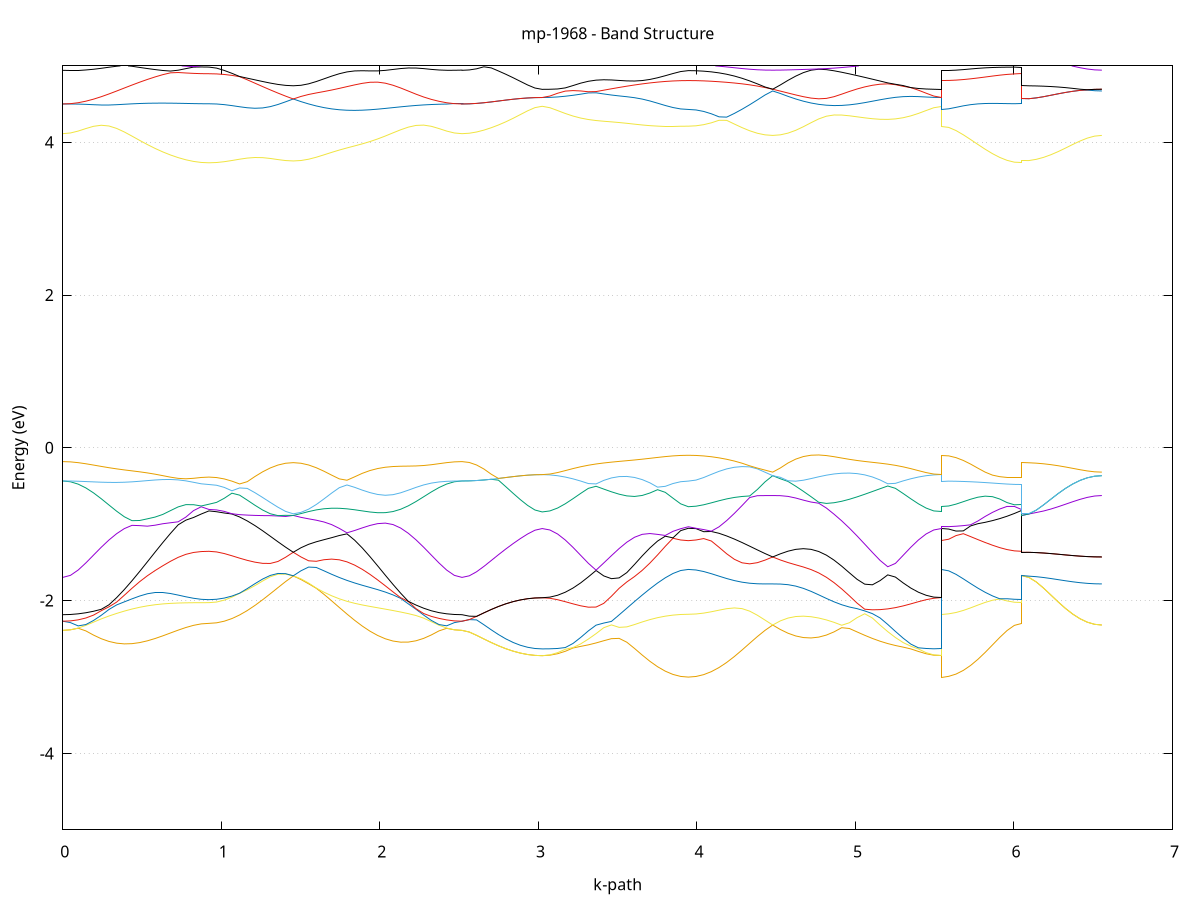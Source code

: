 set title 'mp-1968 - Band Structure'
set xlabel 'k-path'
set ylabel 'Energy (eV)'
set grid y
set yrange [-5:5]
set terminal png size 800,600
set output 'mp-1968_bands_gnuplot.png'
plot '-' using 1:2 with lines notitle, '-' using 1:2 with lines notitle, '-' using 1:2 with lines notitle, '-' using 1:2 with lines notitle, '-' using 1:2 with lines notitle, '-' using 1:2 with lines notitle, '-' using 1:2 with lines notitle, '-' using 1:2 with lines notitle, '-' using 1:2 with lines notitle, '-' using 1:2 with lines notitle, '-' using 1:2 with lines notitle, '-' using 1:2 with lines notitle, '-' using 1:2 with lines notitle, '-' using 1:2 with lines notitle, '-' using 1:2 with lines notitle, '-' using 1:2 with lines notitle, '-' using 1:2 with lines notitle, '-' using 1:2 with lines notitle, '-' using 1:2 with lines notitle, '-' using 1:2 with lines notitle, '-' using 1:2 with lines notitle, '-' using 1:2 with lines notitle, '-' using 1:2 with lines notitle, '-' using 1:2 with lines notitle, '-' using 1:2 with lines notitle, '-' using 1:2 with lines notitle, '-' using 1:2 with lines notitle, '-' using 1:2 with lines notitle, '-' using 1:2 with lines notitle, '-' using 1:2 with lines notitle, '-' using 1:2 with lines notitle, '-' using 1:2 with lines notitle
0.000000 -29.829155
0.048515 -29.828055
0.097029 -29.824455
0.145544 -29.818655
0.194058 -29.810755
0.242573 -29.800755
0.291087 -29.789055
0.339602 -29.775755
0.388116 -29.761155
0.436631 -29.745655
0.485145 -29.729555
0.533660 -29.713055
0.582174 -29.696855
0.630689 -29.681055
0.679203 -29.666255
0.727718 -29.652855
0.776232 -29.641355
0.824747 -29.632455
0.873261 -29.626755
0.921776 -29.624755
0.921776 -29.624755
0.970151 -29.624155
1.018526 -29.622355
1.066901 -29.619455
1.115276 -29.615455
1.163651 -29.610555
1.212026 -29.604955
1.260401 -29.598755
1.308776 -29.592255
1.357151 -29.585555
1.405526 -29.579055
1.453901 -29.572855
1.453901 -29.572855
1.502280 -29.579455
1.550659 -29.587455
1.599038 -29.596855
1.647418 -29.607655
1.695797 -29.619755
1.744176 -29.633155
1.792555 -29.647655
1.840935 -29.663155
1.889314 -29.679355
1.937693 -29.695955
1.986072 -29.712755
2.034452 -29.729455
2.082831 -29.745855
2.131210 -29.761355
2.179589 -29.775955
2.227969 -29.789255
2.276348 -29.800955
2.324727 -29.810855
2.373106 -29.818755
2.421486 -29.824555
2.469865 -29.828055
2.518244 -29.829155
2.518244 -29.829155
2.564241 -29.828155
2.610237 -29.825055
2.656234 -29.819855
2.702230 -29.812855
2.748227 -29.804055
2.794223 -29.793655
2.840220 -29.782055
2.886216 -29.769555
2.932213 -29.756655
2.978209 -29.745155
3.024206 -29.739555
3.024206 -29.739555
3.072721 -29.738655
3.121235 -29.735955
3.169750 -29.731455
3.218264 -29.725355
3.266779 -29.717655
3.315293 -29.708755
3.363808 -29.698755
3.412322 -29.687855
3.460837 -29.676455
3.509351 -29.664755
3.557866 -29.653055
3.606380 -29.641755
3.654895 -29.631155
3.703409 -29.621455
3.751924 -29.613055
3.800438 -29.606255
3.848953 -29.601055
3.897467 -29.597955
3.945982 -29.596855
3.945982 -29.596855
3.994357 -29.596455
4.042732 -29.595355
4.091107 -29.593655
4.139482 -29.591255
4.187857 -29.588455
4.236232 -29.585355
4.284607 -29.582255
4.332982 -29.579155
4.381357 -29.576255
4.429732 -29.573955
4.478107 -29.572355
4.478107 -29.572355
4.526486 -29.574055
4.574865 -29.576855
4.623244 -29.580855
4.671624 -29.586155
4.720003 -29.592655
4.768382 -29.600355
4.816761 -29.609155
4.865141 -29.618955
4.913520 -29.629655
4.961899 -29.640955
5.010278 -29.652755
5.058658 -29.664655
5.107037 -29.676555
5.155416 -29.687955
5.203795 -29.698855
5.252175 -29.708855
5.300554 -29.717755
5.348933 -29.725355
5.397312 -29.731455
5.445692 -29.735955
5.494071 -29.738655
5.542450 -29.739555
5.542450 -29.596855
5.588447 -29.598355
5.634443 -29.601555
5.680440 -29.605455
5.726436 -29.609455
5.772433 -29.613155
5.818429 -29.616555
5.864426 -29.619355
5.910422 -29.621655
5.956419 -29.623355
6.002415 -29.624455
6.048412 -29.624755
6.048412 -29.572855
6.094409 -29.572755
6.140405 -29.572755
6.186402 -29.572755
6.232398 -29.572655
6.278395 -29.572655
6.324391 -29.572555
6.370388 -29.572455
6.416384 -29.572455
6.462381 -29.572455
6.508377 -29.572355
6.554374 -29.572355
e
0.000000 -29.609455
0.048515 -29.608955
0.097029 -29.607255
0.145544 -29.604655
0.194058 -29.601155
0.242573 -29.596855
0.291087 -29.591955
0.339602 -29.586555
0.388116 -29.581055
0.436631 -29.575455
0.485145 -29.570155
0.533660 -29.565255
0.582174 -29.561155
0.630689 -29.557755
0.679203 -29.555355
0.727718 -29.553955
0.776232 -29.553355
0.824747 -29.553455
0.873261 -29.553755
0.921776 -29.553955
0.921776 -29.553955
0.970151 -29.553955
1.018526 -29.553955
1.066901 -29.554155
1.115276 -29.554455
1.163651 -29.555055
1.212026 -29.556155
1.260401 -29.557655
1.308776 -29.560055
1.357151 -29.563255
1.405526 -29.567455
1.453901 -29.572755
1.453901 -29.572755
1.502280 -29.567155
1.550659 -29.562155
1.599038 -29.558055
1.647418 -29.555055
1.695797 -29.553155
1.744176 -29.552455
1.792555 -29.552855
1.840935 -29.554455
1.889314 -29.557155
1.937693 -29.560655
1.986072 -29.565055
2.034452 -29.570055
2.082831 -29.575455
2.131210 -29.581055
2.179589 -29.586655
2.227969 -29.591955
2.276348 -29.596955
2.324727 -29.601155
2.373106 -29.604755
2.421486 -29.607355
2.469865 -29.608955
2.518244 -29.609455
2.518244 -29.609455
2.564241 -29.610555
2.610237 -29.613955
2.656234 -29.619455
2.702230 -29.626955
2.748227 -29.636255
2.794223 -29.647155
2.840220 -29.659355
2.886216 -29.672355
2.932213 -29.685555
2.978209 -29.697255
3.024206 -29.702955
3.024206 -29.702955
3.072721 -29.702155
3.121235 -29.699655
3.169750 -29.695555
3.218264 -29.690055
3.266779 -29.683155
3.315293 -29.675155
3.363808 -29.666255
3.412322 -29.656655
3.460837 -29.646655
3.509351 -29.636555
3.557866 -29.626555
3.606380 -29.617055
3.654895 -29.608155
3.703409 -29.600355
3.751924 -29.593655
3.800438 -29.588355
3.848953 -29.584455
3.897467 -29.582155
3.945982 -29.581355
3.945982 -29.581355
3.994357 -29.581155
4.042732 -29.580455
4.091107 -29.579455
4.139482 -29.578055
4.187857 -29.576555
4.236232 -29.574955
4.284607 -29.573455
4.332982 -29.572355
4.381357 -29.571655
4.429732 -29.571555
4.478107 -29.572355
4.478107 -29.572355
4.526486 -29.571555
4.574865 -29.571855
4.623244 -29.573255
4.671624 -29.575855
4.720003 -29.579755
4.768382 -29.584955
4.816761 -29.591355
4.865141 -29.598855
4.913520 -29.607255
4.961899 -29.616555
5.010278 -29.626355
5.058658 -29.636555
5.107037 -29.646755
5.155416 -29.656755
5.203795 -29.666355
5.252175 -29.675255
5.300554 -29.683255
5.348933 -29.690155
5.397312 -29.695655
5.445692 -29.699655
5.494071 -29.702155
5.542450 -29.702955
5.542450 -29.581355
5.588447 -29.579955
5.634443 -29.576655
5.680440 -29.572855
5.726436 -29.568955
5.772433 -29.565255
5.818429 -29.561955
5.864426 -29.559155
5.910422 -29.556855
5.956419 -29.555255
6.002415 -29.554255
6.048412 -29.553955
6.048412 -29.572755
6.094409 -29.572755
6.140405 -29.572755
6.186402 -29.572755
6.232398 -29.572655
6.278395 -29.572555
6.324391 -29.572555
6.370388 -29.572455
6.416384 -29.572455
6.462381 -29.572355
6.508377 -29.572355
6.554374 -29.572355
e
0.000000 -16.969255
0.048515 -16.969155
0.097029 -16.968955
0.145544 -16.969455
0.194058 -16.971555
0.242573 -16.976655
0.291087 -16.986055
0.339602 -17.001255
0.388116 -17.022955
0.436631 -17.051255
0.485145 -17.085055
0.533660 -17.122655
0.582174 -17.161655
0.630689 -17.199455
0.679203 -17.233755
0.727718 -17.262255
0.776232 -17.283355
0.824747 -17.295755
0.873261 -17.299455
0.921776 -17.298755
0.921776 -17.298755
0.970151 -17.298955
1.018526 -17.299455
1.066901 -17.300155
1.115276 -17.301055
1.163651 -17.301955
1.212026 -17.302755
1.260401 -17.302955
1.308776 -17.302155
1.357151 -17.299555
1.405526 -17.294455
1.453901 -17.285855
1.453901 -17.285855
1.502280 -17.295855
1.550659 -17.303355
1.599038 -17.306655
1.647418 -17.304355
1.695797 -17.295555
1.744176 -17.279755
1.792555 -17.257055
1.840935 -17.228155
1.889314 -17.194255
1.937693 -17.157255
1.986072 -17.119055
2.034452 -17.082355
2.082831 -17.049355
2.131210 -17.021755
2.179589 -17.000555
2.227969 -16.985755
2.276348 -16.976455
2.324727 -16.971555
2.373106 -16.969455
2.421486 -16.969055
2.469865 -16.969155
2.518244 -16.969255
2.518244 -16.969255
2.564241 -16.966155
2.610237 -16.957055
2.656234 -16.942355
2.702230 -16.922855
2.748227 -16.899655
2.794223 -16.874255
2.840220 -16.848555
2.886216 -16.824755
2.932213 -16.805355
2.978209 -16.792555
3.024206 -16.788055
3.024206 -16.788055
3.072721 -16.792455
3.121235 -16.805455
3.169750 -16.826855
3.218264 -16.856055
3.266779 -16.892255
3.315293 -16.934755
3.363808 -16.982555
3.412322 -17.034555
3.460837 -17.089455
3.509351 -17.146055
3.557866 -17.202955
3.606380 -17.258755
3.654895 -17.311855
3.703409 -17.360455
3.751924 -17.403155
3.800438 -17.438255
3.848953 -17.464255
3.897467 -17.480355
3.945982 -17.485755
3.945982 -17.485755
3.994357 -17.483855
4.042732 -17.478355
4.091107 -17.469555
4.139482 -17.457755
4.187857 -17.443955
4.236232 -17.428755
4.284607 -17.412955
4.332982 -17.397155
4.381357 -17.381855
4.429732 -17.367055
4.478107 -17.352155
4.478107 -17.352155
4.526486 -17.365655
4.574865 -17.374955
4.623244 -17.379155
4.671624 -17.377155
4.720003 -17.368555
4.768382 -17.352955
4.816761 -17.330355
4.865141 -17.300855
4.913520 -17.265055
4.961899 -17.223755
5.010278 -17.178055
5.058658 -17.129255
5.107037 -17.078855
5.155416 -17.028155
5.203795 -16.979055
5.252175 -16.932955
5.300554 -16.891355
5.348933 -16.855555
5.397312 -16.826655
5.445692 -16.805355
5.494071 -16.792355
5.542450 -16.788055
5.542450 -17.485755
5.588447 -17.483455
5.634443 -17.476455
5.680440 -17.465055
5.726436 -17.449555
5.772433 -17.430455
5.818429 -17.408355
5.864426 -17.384055
5.910422 -17.358655
5.956419 -17.333455
6.002415 -17.310755
6.048412 -17.298755
6.048412 -17.285855
6.094409 -17.287255
6.140405 -17.291255
6.186402 -17.297655
6.232398 -17.305755
6.278395 -17.314855
6.324391 -17.324255
6.370388 -17.333255
6.416384 -17.341055
6.462381 -17.347055
6.508377 -17.350855
6.554374 -17.352155
e
0.000000 -15.747255
0.048515 -15.761555
0.097029 -15.803055
0.145544 -15.868555
0.194058 -15.953655
0.242573 -16.053755
0.291087 -16.164455
0.339602 -16.281755
0.388116 -16.402055
0.436631 -16.522055
0.485145 -16.639055
0.533660 -16.750755
0.582174 -16.854955
0.630689 -16.950055
0.679203 -17.034655
0.727718 -17.107655
0.776232 -17.168255
0.824747 -17.215655
0.873261 -17.248255
0.921776 -17.261255
0.921776 -17.261255
0.970151 -17.260555
1.018526 -17.258755
1.066901 -17.256055
1.115276 -17.253255
1.163651 -17.251155
1.212026 -17.250755
1.260401 -17.252655
1.308776 -17.257555
1.357151 -17.265255
1.405526 -17.275055
1.453901 -17.285755
1.453901 -17.285755
1.502280 -17.272655
1.550659 -17.254055
1.599038 -17.228755
1.647418 -17.195955
1.695797 -17.154755
1.744176 -17.104555
1.792555 -17.044855
1.840935 -16.975555
1.889314 -16.896655
1.937693 -16.808655
1.986072 -16.712255
2.034452 -16.608655
2.082831 -16.499255
2.131210 -16.386055
2.179589 -16.271355
2.227969 -16.158255
2.276348 -16.050455
2.324727 -15.951955
2.373106 -15.867755
2.421486 -15.802755
2.469865 -15.761555
2.518244 -15.747255
2.518244 -15.747255
2.564241 -15.747155
2.610237 -15.746455
2.656234 -15.745355
2.702230 -15.744355
2.748227 -15.743655
2.794223 -15.743855
2.840220 -15.745555
2.886216 -15.748655
2.932213 -15.752955
2.978209 -15.756755
3.024206 -15.758255
3.024206 -15.758255
3.072721 -15.774855
3.121235 -15.822755
3.169750 -15.897555
3.218264 -15.992955
3.266779 -16.102855
3.315293 -16.221355
3.363808 -16.343655
3.412322 -16.465855
3.460837 -16.584455
3.509351 -16.696755
3.557866 -16.800655
3.606380 -16.894555
3.654895 -16.976955
3.703409 -17.047255
3.751924 -17.104855
3.800438 -17.149755
3.848953 -17.181655
3.897467 -17.200855
3.945982 -17.207155
3.945982 -17.207155
3.994357 -17.208755
4.042732 -17.213455
4.091107 -17.221155
4.139482 -17.231855
4.187857 -17.245255
4.236232 -17.261055
4.284607 -17.278855
4.332982 -17.297755
4.381357 -17.317055
4.429732 -17.335455
4.478107 -17.352055
4.478107 -17.352055
4.526486 -17.336055
4.574865 -17.317455
4.623244 -17.294455
4.671624 -17.265555
4.720003 -17.228955
4.768382 -17.183455
4.816761 -17.128055
4.865141 -17.062155
4.913520 -16.985555
4.961899 -16.898555
5.010278 -16.801555
5.058658 -16.695755
5.107037 -16.582355
5.155416 -16.463355
5.203795 -16.341355
5.252175 -16.219255
5.300554 -16.101255
5.348933 -15.991855
5.397312 -15.896855
5.445692 -15.822455
5.494071 -15.774755
5.542450 -15.758255
5.542450 -17.207155
5.588447 -17.206855
5.634443 -17.205955
5.680440 -17.204955
5.726436 -17.204455
5.772433 -17.205455
5.818429 -17.208555
5.864426 -17.214655
5.910422 -17.224055
5.956419 -17.236955
6.002415 -17.251955
6.048412 -17.261255
6.048412 -17.285755
6.094409 -17.287155
6.140405 -17.291255
6.186402 -17.297555
6.232398 -17.305655
6.278395 -17.314755
6.324391 -17.324155
6.370388 -17.333155
6.416384 -17.340955
6.462381 -17.346955
6.508377 -17.350755
6.554374 -17.352055
e
0.000000 -15.268755
0.048515 -15.279955
0.097029 -15.311555
0.145544 -15.359255
0.194058 -15.416955
0.242573 -15.477755
0.291087 -15.534955
0.339602 -15.582955
0.388116 -15.617655
0.436631 -15.636855
0.485145 -15.640155
0.533660 -15.628355
0.582174 -15.603855
0.630689 -15.569655
0.679203 -15.529155
0.727718 -15.486355
0.776232 -15.445855
0.824747 -15.412155
0.873261 -15.389655
0.921776 -15.381855
0.921776 -15.381855
0.970151 -15.392055
1.018526 -15.421155
1.066901 -15.465255
1.115276 -15.518855
1.163651 -15.576055
1.212026 -15.631655
1.260401 -15.680855
1.308776 -15.720655
1.357151 -15.748855
1.405526 -15.765055
1.453901 -15.770155
1.453901 -15.770155
1.502280 -15.765855
1.550659 -15.755055
1.599038 -15.740855
1.647418 -15.726355
1.695797 -15.714155
1.744176 -15.706155
1.792555 -15.702755
1.840935 -15.703255
1.889314 -15.705755
1.937693 -15.707255
1.986072 -15.704355
2.034452 -15.693755
2.082831 -15.672755
2.131210 -15.640055
2.179589 -15.595455
2.227969 -15.540855
2.276348 -15.479855
2.324727 -15.417255
2.373106 -15.359055
2.421486 -15.311255
2.469865 -15.279855
2.518244 -15.268755
2.518244 -15.268755
2.564241 -15.275355
2.610237 -15.294155
2.656234 -15.323655
2.702230 -15.361255
2.748227 -15.403955
2.794223 -15.447955
2.840220 -15.489555
2.886216 -15.524955
2.932213 -15.551255
2.978209 -15.567255
3.024206 -15.572555
3.024206 -15.572555
3.072721 -15.569955
3.121235 -15.562355
3.169750 -15.550055
3.218264 -15.533455
3.266779 -15.513355
3.315293 -15.490255
3.363808 -15.465055
3.412322 -15.438555
3.460837 -15.411355
3.509351 -15.384155
3.557866 -15.357755
3.606380 -15.332655
3.654895 -15.309455
3.703409 -15.288755
3.751924 -15.271055
3.800438 -15.256755
3.848953 -15.246255
3.897467 -15.239855
3.945982 -15.237655
3.945982 -15.237655
3.994357 -15.250255
4.042732 -15.286055
4.091107 -15.339855
4.139482 -15.404855
4.187857 -15.474255
4.236232 -15.542155
4.284607 -15.603455
4.332982 -15.654255
4.381357 -15.691855
4.429732 -15.714655
4.478107 -15.722255
4.478107 -15.722255
4.526486 -15.715055
4.574865 -15.694955
4.623244 -15.664055
4.671624 -15.625555
4.720003 -15.582855
4.768382 -15.539355
4.816761 -15.498755
4.865141 -15.464255
4.913520 -15.438255
4.961899 -15.422455
5.010278 -15.416855
5.058658 -15.420855
5.107037 -15.432655
5.155416 -15.450055
5.203795 -15.470755
5.252175 -15.492855
5.300554 -15.514355
5.348933 -15.533855
5.397312 -15.550155
5.445692 -15.562355
5.494071 -15.569955
5.542450 -15.572555
5.542450 -15.237655
5.588447 -15.241055
5.634443 -15.251055
5.680440 -15.266355
5.726436 -15.285455
5.772433 -15.306155
5.818429 -15.326755
5.864426 -15.345355
5.910422 -15.360855
5.956419 -15.372355
6.002415 -15.379455
6.048412 -15.381855
6.048412 -15.770155
6.094409 -15.769155
6.140405 -15.766455
6.186402 -15.762155
6.232398 -15.756655
6.278395 -15.750155
6.324391 -15.743355
6.370388 -15.736755
6.416384 -15.730855
6.462381 -15.726255
6.508377 -15.723255
6.554374 -15.722255
e
0.000000 -13.373655
0.048515 -13.376555
0.097029 -13.384955
0.145544 -13.398555
0.194058 -13.416755
0.242573 -13.438655
0.291087 -13.463555
0.339602 -13.490555
0.388116 -13.518855
0.436631 -13.547655
0.485145 -13.576155
0.533660 -13.603755
0.582174 -13.629655
0.630689 -13.653355
0.679203 -13.697755
0.727718 -13.780355
0.776232 -13.851755
0.824747 -13.907355
0.873261 -13.943055
0.921776 -13.955355
0.921776 -13.955355
0.970151 -13.953055
1.018526 -13.946155
1.066901 -13.934755
1.115276 -13.919055
1.163651 -13.899055
1.212026 -13.875255
1.260401 -13.847655
1.308776 -13.816855
1.357151 -13.782955
1.405526 -13.746555
1.453901 -13.708555
1.453901 -13.708555
1.502280 -13.745755
1.550659 -13.785155
1.599038 -13.821355
1.647418 -13.849855
1.695797 -13.867055
1.744176 -13.870355
1.792555 -13.858855
1.840935 -13.833255
1.889314 -13.795255
1.937693 -13.748155
1.986072 -13.695355
2.034452 -13.640755
2.082831 -13.587855
2.131210 -13.539555
2.179589 -13.497655
2.227969 -13.462955
2.276348 -13.435055
2.324727 -13.413255
2.373106 -13.396555
2.421486 -13.384355
2.469865 -13.376455
2.518244 -13.373655
2.518244 -13.373655
2.564241 -13.372755
2.610237 -13.370055
2.656234 -13.365655
2.702230 -13.359555
2.748227 -13.352155
2.794223 -13.343555
2.840220 -13.334255
2.886216 -13.324855
2.932213 -13.316155
2.978209 -13.309655
3.024206 -13.307255
3.024206 -13.307255
3.072721 -13.309055
3.121235 -13.314355
3.169750 -13.323155
3.218264 -13.337355
3.266779 -13.379955
3.315293 -13.421055
3.363808 -13.457855
3.412322 -13.488755
3.460837 -13.512655
3.509351 -13.529355
3.557866 -13.538955
3.606380 -13.542155
3.654895 -13.539955
3.703409 -13.533755
3.751924 -13.531755
3.800438 -13.542355
3.848953 -13.550055
3.897467 -13.554755
3.945982 -13.556355
3.945982 -13.556355
3.994357 -13.569555
4.042732 -13.604955
4.091107 -13.655355
4.139482 -13.713655
4.187857 -13.773555
4.236232 -13.830055
4.284607 -13.879555
4.332982 -13.919455
4.381357 -13.948455
4.429732 -13.965755
4.478107 -13.971355
4.478107 -13.971355
4.526486 -13.965955
4.574865 -13.950355
4.623244 -13.925855
4.671624 -13.893655
4.720003 -13.855555
4.768382 -13.812955
4.816761 -13.767555
4.865141 -13.720755
4.913520 -13.674055
4.961899 -13.628955
5.010278 -13.586455
5.058658 -13.547455
5.107037 -13.512155
5.155416 -13.479055
5.203795 -13.445855
5.252175 -13.410655
5.300554 -13.372855
5.348933 -13.337255
5.397312 -13.323455
5.445692 -13.314455
5.494071 -13.308955
5.542450 -13.307255
5.542450 -13.556355
5.588447 -13.570755
5.634443 -13.594655
5.680440 -13.618855
5.726436 -13.654755
5.772433 -13.717555
5.818429 -13.779955
5.864426 -13.837455
5.910422 -13.886455
5.956419 -13.923855
6.002415 -13.947355
6.048412 -13.955355
6.048412 -13.708555
6.094409 -13.715955
6.140405 -13.736555
6.186402 -13.766655
6.232398 -13.802055
6.278395 -13.839155
6.324391 -13.874955
6.370388 -13.907355
6.416384 -13.934355
6.462381 -13.954555
6.508377 -13.967155
6.554374 -13.971355
e
0.000000 -13.373455
0.048515 -13.362255
0.097029 -13.329255
0.145544 -13.277055
0.194058 -13.211755
0.242573 -13.186755
0.291087 -13.197255
0.339602 -13.209355
0.388116 -13.222855
0.436631 -13.264155
0.485145 -13.339855
0.533660 -13.425455
0.582174 -13.516355
0.630689 -13.608455
0.679203 -13.674355
0.727718 -13.692155
0.776232 -13.706355
0.824747 -13.716755
0.873261 -13.723055
0.921776 -13.725155
0.921776 -13.725155
0.970151 -13.720855
1.018526 -13.709255
1.066901 -13.692755
1.115276 -13.674755
1.163651 -13.658255
1.212026 -13.645755
1.260401 -13.639555
1.308776 -13.648355
1.357151 -13.678855
1.405526 -13.699055
1.453901 -13.707955
1.453901 -13.707955
1.502280 -13.707255
1.550659 -13.695755
1.599038 -13.675055
1.647418 -13.646255
1.695797 -13.610855
1.744176 -13.570455
1.792555 -13.526755
1.840935 -13.481455
1.889314 -13.436255
1.937693 -13.392655
1.986072 -13.352055
2.034452 -13.315255
2.082831 -13.282755
2.131210 -13.254955
2.179589 -13.231855
2.227969 -13.213655
2.276348 -13.202455
2.324727 -13.222855
2.373106 -13.280555
2.421486 -13.330255
2.469865 -13.362355
2.518244 -13.373455
2.518244 -13.373455
2.564241 -13.372555
2.610237 -13.369755
2.656234 -13.365355
2.702230 -13.359355
2.748227 -13.351855
2.794223 -13.343355
2.840220 -13.334055
2.886216 -13.324655
2.932213 -13.316055
2.978209 -13.309555
3.024206 -13.307155
3.024206 -13.307155
3.072721 -13.292655
3.121235 -13.263055
3.169750 -13.296755
3.218264 -13.335055
3.266779 -13.349655
3.315293 -13.366555
3.363808 -13.385155
3.412322 -13.405055
3.460837 -13.425555
3.509351 -13.446155
3.557866 -13.466255
3.606380 -13.485355
3.654895 -13.502855
3.703409 -13.518455
3.751924 -13.525055
3.800438 -13.515355
3.848953 -13.511955
3.897467 -13.517555
3.945982 -13.519455
3.945982 -13.519455
3.994357 -13.505755
4.042732 -13.489055
4.091107 -13.483155
4.139482 -13.476155
4.187857 -13.468155
4.236232 -13.459355
4.284607 -13.450055
4.332982 -13.440855
4.381357 -13.432155
4.429732 -13.424355
4.478107 -13.418155
4.478107 -13.418155
4.526486 -13.426355
4.574865 -13.441155
4.623244 -13.462855
4.671624 -13.490355
4.720003 -13.520755
4.768382 -13.550055
4.816761 -13.573755
4.865141 -13.588055
4.913520 -13.590055
4.961899 -13.578355
5.010278 -13.553455
5.058658 -13.517255
5.107037 -13.473055
5.155416 -13.424955
5.203795 -13.389955
5.252175 -13.369655
5.300554 -13.351055
5.348933 -13.331455
5.397312 -13.294555
5.445692 -13.261755
5.494071 -13.292755
5.542450 -13.307155
5.542450 -13.519455
5.588447 -13.511055
5.634443 -13.546655
5.680440 -13.596155
5.726436 -13.641755
5.772433 -13.662555
5.818429 -13.680955
5.864426 -13.696455
5.910422 -13.708855
5.956419 -13.717855
6.002415 -13.723255
6.048412 -13.725155
6.048412 -13.707955
6.094409 -13.702655
6.140405 -13.686955
6.186402 -13.661855
6.232398 -13.629155
6.278395 -13.590855
6.324391 -13.549955
6.370388 -13.509455
6.416384 -13.472955
6.462381 -13.443655
6.508377 -13.424755
6.554374 -13.418155
e
0.000000 -13.163055
0.048515 -13.163955
0.097029 -13.166755
0.145544 -13.171455
0.194058 -13.178155
0.242573 -13.150755
0.291087 -13.139955
0.339602 -13.162755
0.388116 -13.203755
0.436631 -13.237155
0.485145 -13.252055
0.533660 -13.266955
0.582174 -13.281455
0.630689 -13.294955
0.679203 -13.307255
0.727718 -13.317855
0.776232 -13.326355
0.824747 -13.332655
0.873261 -13.336555
0.921776 -13.337855
0.921776 -13.337855
0.970151 -13.346955
1.018526 -13.372855
1.066901 -13.412055
1.115276 -13.459955
1.163651 -13.511455
1.212026 -13.562355
1.260401 -13.608855
1.308776 -13.641655
1.357151 -13.653655
1.405526 -13.676155
1.453901 -13.707955
1.453901 -13.707955
1.502280 -13.667755
1.550659 -13.626155
1.599038 -13.583855
1.647418 -13.541055
1.695797 -13.498455
1.744176 -13.456255
1.792555 -13.414955
1.840935 -13.374755
1.889314 -13.336055
1.937693 -13.299155
1.986072 -13.264255
2.034452 -13.232055
2.082831 -13.202755
2.131210 -13.177055
2.179589 -13.155455
2.227969 -13.139355
2.276348 -13.142455
2.324727 -13.172355
2.373106 -13.170855
2.421486 -13.166655
2.469865 -13.163955
2.518244 -13.163055
2.518244 -13.163055
2.564241 -13.164055
2.610237 -13.166855
2.656234 -13.171455
2.702230 -13.177655
2.748227 -13.185355
2.794223 -13.194155
2.840220 -13.203655
2.886216 -13.213255
2.932213 -13.222055
2.978209 -13.228655
3.024206 -13.231155
3.024206 -13.231155
3.072721 -13.239055
3.121235 -13.250855
3.169750 -13.249255
3.218264 -13.262755
3.266779 -13.279455
3.315293 -13.298755
3.363808 -13.320055
3.412322 -13.342855
3.460837 -13.366455
3.509351 -13.390155
3.557866 -13.413455
3.606380 -13.435555
3.654895 -13.456055
3.703409 -13.474355
3.751924 -13.490055
3.800438 -13.502655
3.848953 -13.506155
3.897467 -13.498955
3.945982 -13.495955
3.945982 -13.495955
3.994357 -13.493755
4.042732 -13.467355
4.091107 -13.449555
4.139482 -13.444255
4.187857 -13.438355
4.236232 -13.431955
4.284607 -13.425655
4.332982 -13.420155
4.381357 -13.416255
4.429732 -13.415055
4.478107 -13.417955
4.478107 -13.417955
4.526486 -13.413755
4.574865 -13.411755
4.623244 -13.412155
4.671624 -13.414955
4.720003 -13.419955
4.768382 -13.426555
4.816761 -13.433955
4.865141 -13.441155
4.913520 -13.446855
4.961899 -13.449655
5.010278 -13.448155
5.058658 -13.441155
5.107037 -13.428155
5.155416 -13.410255
5.203795 -13.377355
5.252175 -13.334355
5.300554 -13.298655
5.348933 -13.271555
5.397312 -13.252755
5.445692 -13.252955
5.494071 -13.239055
5.542450 -13.231155
5.542450 -13.495955
5.588447 -13.504755
5.634443 -13.480155
5.680440 -13.454755
5.726436 -13.430355
5.772433 -13.407755
5.818429 -13.387555
5.864426 -13.370255
5.910422 -13.356355
5.956419 -13.346155
6.002415 -13.339955
6.048412 -13.337855
6.048412 -13.707955
6.094409 -13.702555
6.140405 -13.686855
6.186402 -13.661755
6.232398 -13.628955
6.278395 -13.590755
6.324391 -13.549755
6.370388 -13.509255
6.416384 -13.472755
6.462381 -13.443455
6.508377 -13.424555
6.554374 -13.417955
e
0.000000 -13.162955
0.048515 -13.152955
0.097029 -13.125655
0.145544 -13.094155
0.194058 -13.101555
0.242573 -13.107555
0.291087 -13.095855
0.339602 -13.097055
0.388116 -13.112355
0.436631 -13.129355
0.485145 -13.144755
0.533660 -13.158855
0.582174 -13.171655
0.630689 -13.183255
0.679203 -13.193555
0.727718 -13.202155
0.776232 -13.209155
0.824747 -13.214255
0.873261 -13.217355
0.921776 -13.218455
0.921776 -13.218455
0.970151 -13.215355
1.018526 -13.206755
1.066901 -13.194755
1.115276 -13.182355
1.163651 -13.172855
1.212026 -13.168855
1.260401 -13.171055
1.308776 -13.177955
1.357151 -13.186455
1.405526 -13.193155
1.453901 -13.195555
1.453901 -13.195555
1.502280 -13.193055
1.550659 -13.186055
1.599038 -13.175555
1.647418 -13.162555
1.695797 -13.147955
1.744176 -13.132355
1.792555 -13.116055
1.840935 -13.099255
1.889314 -13.082055
1.937693 -13.064355
1.986072 -13.046255
2.034452 -13.028155
2.082831 -13.011255
2.131210 -12.997955
2.179589 -12.991855
2.227969 -13.031255
2.276348 -13.095655
2.324727 -13.100455
2.373106 -13.093955
2.421486 -13.125855
2.469865 -13.153055
2.518244 -13.162955
2.518244 -13.162955
2.564241 -13.163955
2.610237 -13.166755
2.656234 -13.171355
2.702230 -13.177555
2.748227 -13.185255
2.794223 -13.193955
2.840220 -13.203455
2.886216 -13.213055
2.932213 -13.221855
2.978209 -13.228355
3.024206 -13.230855
3.024206 -13.230855
3.072721 -13.233155
3.121235 -13.239355
3.169750 -13.191655
3.218264 -13.127655
3.266779 -13.083255
3.315293 -13.075855
3.363808 -13.095255
3.412322 -13.127655
3.460837 -13.166255
3.509351 -13.207455
3.557866 -13.249155
3.606380 -13.289755
3.654895 -13.328055
3.703409 -13.362855
3.751924 -13.393155
3.800438 -13.418355
3.848953 -13.437855
3.897467 -13.450855
3.945982 -13.455655
3.945982 -13.455655
3.994357 -13.454755
4.042732 -13.451455
4.091107 -13.405855
4.139482 -13.333355
4.187857 -13.254655
4.236232 -13.176655
4.284607 -13.105555
4.332982 -13.046455
4.381357 -13.003255
4.429732 -12.978055
4.478107 -12.970255
4.478107 -12.970255
4.526486 -12.976455
4.574865 -12.991355
4.623244 -13.009255
4.671624 -13.025955
4.720003 -13.039055
4.768382 -13.048355
4.816761 -13.054055
4.865141 -13.057155
4.913520 -13.058355
4.961899 -13.058055
5.010278 -13.056755
5.058658 -13.054455
5.107037 -13.051255
5.155416 -13.047555
5.203795 -13.044855
5.252175 -13.048755
5.300554 -13.071855
5.348933 -13.123955
5.397312 -13.190455
5.445692 -13.238555
5.494071 -13.233155
5.542450 -13.230855
5.542450 -13.455655
5.588447 -13.446755
5.634443 -13.428455
5.680440 -13.404455
5.726436 -13.376055
5.772433 -13.344655
5.818429 -13.312655
5.864426 -13.282455
5.910422 -13.256055
5.956419 -13.235755
6.002415 -13.222855
6.048412 -13.218455
6.048412 -13.195555
6.094409 -13.188855
6.140405 -13.170355
6.186402 -13.143555
6.232398 -13.112455
6.278395 -13.080355
6.324391 -13.049855
6.370388 -13.022755
6.416384 -13.000455
6.462381 -12.983855
6.508377 -12.973655
6.554374 -12.970255
e
0.000000 -13.084155
0.048515 -13.085255
0.097029 -13.088655
0.145544 -13.088455
0.194058 -13.049255
0.242573 -13.008455
0.291087 -12.947355
0.339602 -12.857755
0.388116 -12.753955
0.436631 -12.645655
0.485145 -12.537455
0.533660 -12.432155
0.582174 -12.331755
0.630689 -12.237955
0.679203 -12.152055
0.727718 -12.074955
0.776232 -12.008055
0.824747 -11.952655
0.873261 -11.911955
0.921776 -11.895055
0.921776 -11.895055
0.970151 -11.895155
1.018526 -11.894955
1.066901 -11.892755
1.115276 -11.886655
1.163651 -11.874455
1.212026 -11.854655
1.260401 -11.827155
1.308776 -11.793155
1.357151 -11.755155
1.405526 -11.716355
1.453901 -11.679755
1.453901 -11.679755
1.502280 -11.720355
1.550659 -11.772455
1.599038 -11.834955
1.647418 -11.906455
1.695797 -11.985655
1.744176 -12.071055
1.792555 -12.161455
1.840935 -12.255655
1.889314 -12.352555
1.937693 -12.451255
1.986072 -12.550855
2.034452 -12.650755
2.082831 -12.750055
2.131210 -12.847855
2.179589 -12.942555
2.227969 -12.997255
2.276348 -13.016755
2.324727 -13.049055
2.373106 -13.088255
2.421486 -13.088555
2.469865 -13.085255
2.518244 -13.084155
2.518244 -13.084155
2.564241 -13.079255
2.610237 -13.064855
2.656234 -13.042255
2.702230 -13.013655
2.748227 -12.981055
2.794223 -12.947355
2.840220 -12.914855
2.886216 -12.886155
2.932213 -12.863555
2.978209 -12.849055
3.024206 -12.844055
3.024206 -12.844055
3.072721 -12.847055
3.121235 -12.854855
3.169750 -12.863555
3.218264 -12.864155
3.266779 -12.838855
3.315293 -12.776355
3.363808 -12.692355
3.412322 -12.605455
3.460837 -12.526555
3.509351 -12.461755
3.557866 -12.413355
3.606380 -12.380955
3.654895 -12.361955
3.703409 -12.353255
3.751924 -12.351455
3.800438 -12.353555
3.848953 -12.357055
3.897467 -12.359955
3.945982 -12.361055
3.945982 -12.361055
3.994357 -12.348655
4.042732 -12.313755
4.091107 -12.262455
4.139482 -12.201855
4.187857 -12.138455
4.236232 -12.077055
4.284607 -12.021355
4.332982 -11.973455
4.381357 -11.934455
4.429732 -11.904655
4.478107 -11.883755
4.478107 -11.883755
4.526486 -11.896855
4.574865 -11.905255
4.623244 -11.913255
4.671624 -11.924555
4.720003 -11.942455
4.768382 -11.969355
4.816761 -12.006855
4.865141 -12.055755
4.913520 -12.116355
4.961899 -12.188455
5.010278 -12.271255
5.058658 -12.363555
5.107037 -12.463155
5.155416 -12.567255
5.203795 -12.670755
5.252175 -12.764555
5.300554 -12.832355
5.348933 -12.861255
5.397312 -12.862755
5.445692 -12.854655
5.494071 -12.846955
5.542450 -12.844055
5.542450 -12.361055
5.588447 -12.351955
5.634443 -12.326255
5.680440 -12.287255
5.726436 -12.239155
5.772433 -12.185855
5.818429 -12.130255
5.864426 -12.074355
5.910422 -12.019555
5.956419 -11.967355
6.002415 -11.920555
6.048412 -11.895055
6.048412 -11.679755
6.094409 -11.683255
6.140405 -11.693755
6.186402 -11.710655
6.232398 -11.732955
6.278395 -11.759355
6.324391 -11.788055
6.370388 -11.816955
6.416384 -11.843455
6.462381 -11.864855
6.508377 -11.878855
6.554374 -11.883755
e
0.000000 -12.311255
0.048515 -12.312055
0.097029 -12.313355
0.145544 -12.311855
0.194058 -12.302855
0.242573 -12.281355
0.291087 -12.244455
0.339602 -12.193755
0.388116 -12.133955
0.436631 -12.070555
0.485145 -12.008555
0.533660 -11.951455
0.582174 -11.901855
0.630689 -11.861255
0.679203 -11.830855
0.727718 -11.810955
0.776232 -11.801655
0.824747 -11.802155
0.873261 -11.809755
0.921776 -11.815555
0.921776 -11.815555
0.970151 -11.808455
1.018526 -11.788655
1.066901 -11.759555
1.115276 -11.725955
1.163651 -11.692755
1.212026 -11.664255
1.260401 -11.643855
1.308776 -11.633955
1.357151 -11.636355
1.405526 -11.651555
1.453901 -11.679655
1.453901 -11.679655
1.502280 -11.648155
1.550659 -11.624155
1.599038 -11.609455
1.647418 -11.605455
1.695797 -11.612855
1.744176 -11.632155
1.792555 -11.663355
1.840935 -11.705855
1.889314 -11.759155
1.937693 -11.821755
1.986072 -11.891955
2.034452 -11.967355
2.082831 -12.044755
2.131210 -12.119955
2.179589 -12.187655
2.227969 -12.242655
2.276348 -12.281155
2.324727 -12.302955
2.373106 -12.311855
2.421486 -12.313355
2.469865 -12.312055
2.518244 -12.311255
2.518244 -12.311255
2.564241 -12.312255
2.610237 -12.315055
2.656234 -12.319555
2.702230 -12.325655
2.748227 -12.333155
2.794223 -12.341555
2.840220 -12.350455
2.886216 -12.358955
2.932213 -12.366055
2.978209 -12.370955
3.024206 -12.372655
3.024206 -12.372655
3.072721 -12.363155
3.121235 -12.336255
3.169750 -12.296555
3.218264 -12.248555
3.266779 -12.196055
3.315293 -12.141555
3.363808 -12.085955
3.412322 -12.029055
3.460837 -11.969755
3.509351 -11.907355
3.557866 -11.842255
3.606380 -11.776455
3.654895 -11.712655
3.703409 -11.653955
3.751924 -11.602955
3.800438 -11.561555
3.848953 -11.531055
3.897467 -11.512455
3.945982 -11.506155
3.945982 -11.506155
3.994357 -11.512355
4.042732 -11.530555
4.091107 -11.559755
4.139482 -11.598355
4.187857 -11.643955
4.236232 -11.693755
4.284607 -11.744055
4.332982 -11.791155
4.381357 -11.831455
4.429732 -11.862455
4.478107 -11.883655
4.478107 -11.883655
4.526486 -11.870855
4.574865 -11.864855
4.623244 -11.864455
4.671624 -11.868455
4.720003 -11.875755
4.768382 -11.885755
4.816761 -11.897855
4.865141 -11.911955
4.913520 -11.928355
4.961899 -11.947555
5.010278 -11.970055
5.058658 -11.996755
5.107037 -12.028055
5.155416 -12.064455
5.203795 -12.105955
5.252175 -12.151855
5.300554 -12.200755
5.348933 -12.250355
5.397312 -12.297155
5.445692 -12.336555
5.494071 -12.363155
5.542450 -12.372655
5.542450 -11.506155
5.588447 -11.509855
5.634443 -11.520655
5.680440 -11.538455
5.726436 -11.562455
5.772433 -11.592255
5.818429 -11.626955
5.864426 -11.665455
5.910422 -11.707055
5.956419 -11.750255
6.002415 -11.791855
6.048412 -11.815555
6.048412 -11.679655
6.094409 -11.683255
6.140405 -11.693655
6.186402 -11.710555
6.232398 -11.732855
6.278395 -11.759355
6.324391 -11.788055
6.370388 -11.816955
6.416384 -11.843355
6.462381 -11.864755
6.508377 -11.878855
6.554374 -11.883655
e
0.000000 -2.389755
0.048515 -2.381955
0.097029 -2.361755
0.145544 -2.396655
0.194058 -2.451555
0.242573 -2.498755
0.291087 -2.534455
0.339602 -2.557055
0.388116 -2.566555
0.436631 -2.563555
0.485145 -2.549555
0.533660 -2.526455
0.582174 -2.496255
0.630689 -2.461355
0.679203 -2.423955
0.727718 -2.386655
0.776232 -2.352255
0.824747 -2.323755
0.873261 -2.304655
0.921776 -2.297955
0.921776 -2.297955
0.970151 -2.290755
1.018526 -2.269555
1.066901 -2.234955
1.115276 -2.187955
1.163651 -2.130055
1.212026 -2.063055
1.260401 -1.989055
1.308776 -1.910455
1.357151 -1.830155
1.405526 -1.750855
1.453901 -1.677455
1.453901 -1.677455
1.502280 -1.724155
1.550659 -1.779855
1.599038 -1.838755
1.647418 -1.917655
1.695797 -2.002655
1.744176 -2.089955
1.792555 -2.175955
1.840935 -2.257955
1.889314 -2.333455
1.937693 -2.400155
1.986072 -2.456055
2.034452 -2.499655
2.082831 -2.529255
2.131210 -2.543855
2.179589 -2.542855
2.227969 -2.526055
2.276348 -2.494355
2.324727 -2.449555
2.373106 -2.396355
2.421486 -2.362955
2.469865 -2.382055
2.518244 -2.389755
2.518244 -2.389755
2.564241 -2.411355
2.610237 -2.454755
2.656234 -2.502255
2.702230 -2.548455
2.748227 -2.591255
2.794223 -2.629255
2.840220 -2.661355
2.886216 -2.687055
2.932213 -2.705755
2.978209 -2.717155
3.024206 -2.720955
3.024206 -2.720955
3.072721 -2.714455
3.121235 -2.695255
3.169750 -2.663655
3.218264 -2.620555
3.266779 -2.599155
3.315293 -2.579255
3.363808 -2.554255
3.412322 -2.525355
3.460837 -2.498255
3.509351 -2.494355
3.557866 -2.544655
3.606380 -2.626155
3.654895 -2.712755
3.703409 -2.794255
3.751924 -2.865555
3.800438 -2.923655
3.848953 -2.966355
3.897467 -2.992455
3.945982 -3.001255
3.945982 -3.001255
3.994357 -2.993155
4.042732 -2.969255
4.091107 -2.929855
4.139482 -2.876055
4.187857 -2.809355
4.236232 -2.731955
4.284607 -2.646955
4.332982 -2.558255
4.381357 -2.470655
4.429732 -2.389455
4.478107 -2.319655
4.478107 -2.319655
4.526486 -2.378355
4.574865 -2.427055
4.623244 -2.462755
4.671624 -2.483755
4.720003 -2.488955
4.768382 -2.478055
4.816761 -2.451155
4.865141 -2.409355
4.913520 -2.354455
4.961899 -2.365155
5.010278 -2.409955
5.058658 -2.454155
5.107037 -2.495355
5.155416 -2.531655
5.203795 -2.562455
5.252175 -2.587655
5.300554 -2.608755
5.348933 -2.632055
5.397312 -2.665555
5.445692 -2.695555
5.494071 -2.714555
5.542450 -2.720955
5.542450 -3.001255
5.588447 -2.991355
5.634443 -2.961855
5.680440 -2.913755
5.726436 -2.848655
5.772433 -2.768955
5.818429 -2.677955
5.864426 -2.580155
5.910422 -2.481855
5.956419 -2.391955
6.002415 -2.324355
6.048412 -2.297955
6.048412 -1.677455
6.094409 -1.697055
6.140405 -1.755355
6.186402 -1.835955
6.232398 -1.925955
6.278395 -2.016555
6.324391 -2.101455
6.370388 -2.176055
6.416384 -2.237255
6.462381 -2.282455
6.508377 -2.310255
6.554374 -2.319655
e
0.000000 -2.389755
0.048515 -2.381855
0.097029 -2.359355
0.145544 -2.324255
0.194058 -2.281755
0.242573 -2.239555
0.291087 -2.201755
0.339602 -2.167955
0.388116 -2.137355
0.436631 -2.110255
0.485145 -2.087255
0.533660 -2.068555
0.582174 -2.054055
0.630689 -2.043555
0.679203 -2.036355
0.727718 -2.031755
0.776232 -2.029155
0.824747 -2.027755
0.873261 -2.027055
0.921776 -2.026955
0.921776 -2.026955
0.970151 -2.018655
1.018526 -1.994055
1.066901 -1.954755
1.115276 -1.904355
1.163651 -1.858155
1.212026 -1.803555
1.260401 -1.743855
1.308776 -1.687955
1.357151 -1.654355
1.405526 -1.653255
1.453901 -1.675255
1.453901 -1.675255
1.502280 -1.714755
1.550659 -1.770055
1.599038 -1.836655
1.647418 -1.889755
1.695797 -1.936655
1.744176 -1.976355
1.792555 -2.008955
1.840935 -2.035255
1.889314 -2.057055
1.937693 -2.075955
1.986072 -2.093755
2.034452 -2.111555
2.082831 -2.129955
2.131210 -2.149455
2.179589 -2.170655
2.227969 -2.195355
2.276348 -2.229555
2.324727 -2.275955
2.373106 -2.322155
2.421486 -2.358755
2.469865 -2.381855
2.518244 -2.389755
2.518244 -2.389755
2.564241 -2.411355
2.610237 -2.454655
2.656234 -2.502155
2.702230 -2.548355
2.748227 -2.591155
2.794223 -2.629055
2.840220 -2.661255
2.886216 -2.686955
2.932213 -2.705655
2.978209 -2.717055
3.024206 -2.720855
3.024206 -2.720855
3.072721 -2.710755
3.121235 -2.681255
3.169750 -2.637555
3.218264 -2.614755
3.266779 -2.566755
3.315293 -2.503555
3.363808 -2.432455
3.412322 -2.354855
3.460837 -2.318055
3.509351 -2.350355
3.557866 -2.344055
3.606380 -2.313655
3.654895 -2.279655
3.703409 -2.248855
3.751924 -2.223355
3.800438 -2.203755
3.848953 -2.189855
3.897467 -2.181755
3.945982 -2.178955
3.945982 -2.178955
3.994357 -2.175055
4.042732 -2.163655
4.091107 -2.146055
4.139482 -2.125155
4.187857 -2.105755
4.236232 -2.095855
4.284607 -2.104855
4.332982 -2.138055
4.381357 -2.191455
4.429732 -2.255055
4.478107 -2.319555
4.478107 -2.319555
4.526486 -2.265255
4.574865 -2.228355
4.623244 -2.208455
4.671624 -2.203555
4.720003 -2.210955
4.768382 -2.227955
4.816761 -2.252755
4.865141 -2.284555
4.913520 -2.322555
4.961899 -2.289855
5.010278 -2.223155
5.058658 -2.172355
5.107037 -2.228255
5.155416 -2.320255
5.203795 -2.406055
5.252175 -2.483255
5.300554 -2.548955
5.348933 -2.596555
5.397312 -2.633255
5.445692 -2.681255
5.494071 -2.710855
5.542450 -2.720855
5.542450 -2.178955
5.588447 -2.173055
5.634443 -2.155755
5.680440 -2.128755
5.726436 -2.095155
5.772433 -2.058555
5.818429 -2.023655
5.864426 -1.995555
5.910422 -1.978755
5.956419 -2.004155
6.002415 -2.021255
6.048412 -2.026955
6.048412 -1.675255
6.094409 -1.696955
6.140405 -1.755255
6.186402 -1.835755
6.232398 -1.925855
6.278395 -2.016455
6.324391 -2.101255
6.370388 -2.175955
6.416384 -2.237055
6.462381 -2.282355
6.508377 -2.310155
6.554374 -2.319555
e
0.000000 -2.270055
0.048515 -2.288355
0.097029 -2.330955
0.145544 -2.313555
0.194058 -2.259855
0.242573 -2.192555
0.291087 -2.116155
0.339602 -2.056455
0.388116 -2.016455
0.436631 -1.976955
0.485145 -1.939955
0.533660 -1.910355
0.582174 -1.894255
0.630689 -1.894055
0.679203 -1.907155
0.727718 -1.927655
0.776232 -1.949955
0.824747 -1.969455
0.873261 -1.982955
0.921776 -1.987655
0.921776 -1.987655
0.970151 -1.982455
1.018526 -1.966855
1.066901 -1.940755
1.115276 -1.903055
1.163651 -1.842655
1.212026 -1.778655
1.260401 -1.718055
1.308776 -1.670155
1.357151 -1.644555
1.405526 -1.647355
1.453901 -1.675255
1.453901 -1.675255
1.502280 -1.609855
1.550659 -1.560955
1.599038 -1.566055
1.647418 -1.609955
1.695797 -1.655355
1.744176 -1.697455
1.792555 -1.735355
1.840935 -1.769055
1.889314 -1.799255
1.937693 -1.827555
1.986072 -1.856255
2.034452 -1.888155
2.082831 -1.925255
2.131210 -1.970255
2.179589 -2.042755
2.227969 -2.113155
2.276348 -2.189455
2.324727 -2.259255
2.373106 -2.313455
2.421486 -2.329955
2.469865 -2.288355
2.518244 -2.270055
2.518244 -2.270055
2.564241 -2.248755
2.610237 -2.252655
2.656234 -2.315655
2.702230 -2.381855
2.748227 -2.444655
2.794223 -2.500555
2.840220 -2.547555
2.886216 -2.584555
2.932213 -2.610955
2.978209 -2.626855
3.024206 -2.632155
3.024206 -2.632155
3.072721 -2.630855
3.121235 -2.626555
3.169750 -2.614555
3.218264 -2.561055
3.266779 -2.482355
3.315293 -2.396255
3.363808 -2.321455
3.412322 -2.293855
3.460837 -2.272355
3.509351 -2.186755
3.557866 -2.099655
3.606380 -2.012655
3.654895 -1.927555
3.703409 -1.845955
3.751924 -1.769755
3.800438 -1.701555
3.848953 -1.645055
3.897467 -1.606155
3.945982 -1.591955
3.945982 -1.591955
3.994357 -1.599155
4.042732 -1.619255
4.091107 -1.647855
4.139482 -1.679855
4.187857 -1.711055
4.236232 -1.737955
4.284607 -1.758755
4.332982 -1.772555
4.381357 -1.779655
4.429732 -1.781755
4.478107 -1.781555
4.478107 -1.781555
4.526486 -1.783255
4.574865 -1.791555
4.623244 -1.810055
4.671624 -1.839755
4.720003 -1.879055
4.768382 -1.924455
4.816761 -1.971555
4.865141 -2.016055
4.913520 -2.054255
4.961899 -2.084055
5.010278 -2.105255
5.058658 -2.135055
5.107037 -2.170555
5.155416 -2.226955
5.203795 -2.311855
5.252175 -2.403355
5.300554 -2.490955
5.348933 -2.568855
5.397312 -2.617855
5.445692 -2.626655
5.494071 -2.630855
5.542450 -2.632155
5.542450 -1.591955
5.588447 -1.610355
5.634443 -1.656255
5.680440 -1.715055
5.726436 -1.777055
5.772433 -1.836855
5.818429 -1.891355
5.864426 -1.938355
5.910422 -1.976355
5.956419 -1.975555
6.002415 -1.982455
6.048412 -1.987655
6.048412 -1.675255
6.094409 -1.679855
6.140405 -1.686855
6.186402 -1.697555
6.232398 -1.710855
6.278395 -1.725455
6.324391 -1.740155
6.370388 -1.753755
6.416384 -1.765355
6.462381 -1.774155
6.508377 -1.779755
6.554374 -1.781555
e
0.000000 -2.269755
0.048515 -2.265555
0.097029 -2.251855
0.145544 -2.227655
0.194058 -2.189655
0.242573 -2.132555
0.291087 -2.081455
0.339602 -2.019555
0.388116 -1.929855
0.436631 -1.838255
0.485145 -1.751755
0.533660 -1.674655
0.582174 -1.606655
0.630689 -1.544155
0.679203 -1.485455
0.727718 -1.433755
0.776232 -1.394355
0.824747 -1.369755
0.873261 -1.357955
0.921776 -1.354655
0.921776 -1.354655
0.970151 -1.362655
1.018526 -1.383955
1.066901 -1.413155
1.115276 -1.444255
1.163651 -1.473155
1.212026 -1.496655
1.260401 -1.512155
1.308776 -1.513555
1.357151 -1.487755
1.405526 -1.432455
1.453901 -1.367155
1.453901 -1.367155
1.502280 -1.428355
1.550659 -1.478855
1.599038 -1.485255
1.647418 -1.464855
1.695797 -1.456655
1.744176 -1.465855
1.792555 -1.492655
1.840935 -1.535255
1.889314 -1.590855
1.937693 -1.656455
1.986072 -1.729255
2.034452 -1.806355
2.082831 -1.885555
2.131210 -1.962155
2.179589 -2.012255
2.227969 -2.105755
2.276348 -2.169355
2.324727 -2.206355
2.373106 -2.232755
2.421486 -2.252755
2.469865 -2.265555
2.518244 -2.269755
2.518244 -2.269755
2.564241 -2.248455
2.610237 -2.206355
2.656234 -2.160655
2.702230 -2.116755
2.748227 -2.076955
2.794223 -2.042355
2.840220 -2.013755
2.886216 -1.991355
2.932213 -1.975355
2.978209 -1.965755
3.024206 -1.962555
3.024206 -1.962555
3.072721 -1.969455
3.121235 -1.988255
3.169750 -2.014355
3.218264 -2.042355
3.266779 -2.067955
3.315293 -2.085955
3.363808 -2.084455
3.412322 -2.036155
3.460837 -1.942655
3.509351 -1.838955
3.557866 -1.755855
3.606380 -1.685155
3.654895 -1.603955
3.703409 -1.508555
3.751924 -1.402055
3.800438 -1.289655
3.848953 -1.184055
3.897467 -1.206455
3.945982 -1.215255
3.945982 -1.215255
3.994357 -1.206355
4.042732 -1.187955
4.091107 -1.219955
4.139482 -1.301755
4.187857 -1.387155
4.236232 -1.459155
4.284607 -1.505255
4.332982 -1.518755
4.381357 -1.503455
4.429732 -1.469955
4.478107 -1.428755
4.478107 -1.428755
4.526486 -1.468255
4.574865 -1.502055
4.623244 -1.531355
4.671624 -1.560055
4.720003 -1.593655
4.768382 -1.637555
4.816761 -1.694655
4.865141 -1.765155
4.913520 -1.847155
4.961899 -1.937555
5.010278 -2.032755
5.058658 -2.112855
5.107037 -2.120455
5.155416 -2.118055
5.203795 -2.108455
5.252175 -2.092155
5.300554 -2.069755
5.348933 -2.042955
5.397312 -2.014355
5.445692 -1.988155
5.494071 -1.969455
5.542450 -1.962555
5.542450 -1.215255
5.588447 -1.196355
5.634443 -1.148955
5.680440 -1.123955
5.726436 -1.162255
5.772433 -1.201355
5.818429 -1.239355
5.864426 -1.274955
5.910422 -1.306655
5.956419 -1.332055
6.002415 -1.348855
6.048412 -1.354655
6.048412 -1.367155
6.094409 -1.368155
6.140405 -1.371555
6.186402 -1.377055
6.232398 -1.384555
6.278395 -1.393055
6.324391 -1.402055
6.370388 -1.410555
6.416384 -1.418055
6.462381 -1.423855
6.508377 -1.427455
6.554374 -1.428755
e
0.000000 -2.184355
0.048515 -2.181555
0.097029 -2.173155
0.145544 -2.159055
0.194058 -2.139355
0.242573 -2.113955
0.291087 -2.055155
0.339602 -1.961355
0.388116 -1.855155
0.436631 -1.739655
0.485145 -1.617755
0.533660 -1.492055
0.582174 -1.365455
0.630689 -1.240555
0.679203 -1.120355
0.727718 -1.007955
0.776232 -0.946855
0.824747 -0.911955
0.873261 -0.866555
0.921776 -0.825855
0.921776 -0.825855
0.970151 -0.836655
1.018526 -0.853255
1.066901 -0.866055
1.115276 -0.904955
1.163651 -0.957055
1.212026 -1.017755
1.260401 -1.085355
1.308776 -1.157155
1.357151 -1.229955
1.405526 -1.300555
1.453901 -1.367055
1.453901 -1.367055
1.502280 -1.308155
1.550659 -1.263055
1.599038 -1.229955
1.647418 -1.202755
1.695797 -1.176255
1.744176 -1.147855
1.792555 -1.126055
1.840935 -1.209055
1.889314 -1.310955
1.937693 -1.424555
1.986072 -1.544855
2.034452 -1.667355
2.082831 -1.787755
2.131210 -1.902855
2.179589 -2.009555
2.227969 -2.058055
2.276348 -2.099455
2.324727 -2.133055
2.373106 -2.157255
2.421486 -2.172855
2.469865 -2.181555
2.518244 -2.184355
2.518244 -2.184355
2.564241 -2.203655
2.610237 -2.206155
2.656234 -2.160455
2.702230 -2.116655
2.748227 -2.076855
2.794223 -2.042355
2.840220 -2.013655
2.886216 -1.991255
2.932213 -1.975255
2.978209 -1.965655
3.024206 -1.962455
3.024206 -1.962455
3.072721 -1.954355
3.121235 -1.930055
3.169750 -1.890155
3.218264 -1.835755
3.266779 -1.768155
3.315293 -1.689255
3.363808 -1.605655
3.412322 -1.676655
3.460837 -1.712755
3.509351 -1.702555
3.557866 -1.633455
3.606380 -1.526555
3.654895 -1.414755
3.703409 -1.310755
3.751924 -1.220355
3.800438 -1.156755
3.848953 -1.178755
3.897467 -1.084055
3.945982 -1.053455
3.945982 -1.053455
3.994357 -1.057655
4.042732 -1.097955
4.091107 -1.095255
4.139482 -1.118855
4.187857 -1.153755
4.236232 -1.194455
4.284607 -1.239555
4.332982 -1.287455
4.381357 -1.336255
4.429732 -1.383955
4.478107 -1.428455
4.478107 -1.428455
4.526486 -1.387555
4.574865 -1.352855
4.623244 -1.329155
4.671624 -1.320255
4.720003 -1.328955
4.768382 -1.357255
4.816761 -1.404955
4.865141 -1.470355
4.913520 -1.549355
4.961899 -1.636155
5.010278 -1.721155
5.058658 -1.784755
5.107037 -1.793255
5.155416 -1.738355
5.203795 -1.663155
5.252175 -1.691855
5.300554 -1.767655
5.348933 -1.835555
5.397312 -1.890255
5.445692 -1.930155
5.494071 -1.954355
5.542450 -1.962455
5.542450 -1.053455
5.588447 -1.063555
5.634443 -1.089455
5.680440 -1.087655
5.726436 -1.022255
5.772433 -0.993255
5.818429 -0.975155
5.864426 -0.952955
5.910422 -0.926555
5.956419 -0.895555
6.002415 -0.859555
6.048412 -0.825855
6.048412 -1.367055
6.094409 -1.368055
6.140405 -1.371255
6.186402 -1.376855
6.232398 -1.384255
6.278395 -1.392755
6.324391 -1.401755
6.370388 -1.410255
6.416384 -1.417755
6.462381 -1.423555
6.508377 -1.427155
6.554374 -1.428455
e
0.000000 -1.696055
0.048515 -1.669355
0.097029 -1.599855
0.145544 -1.506555
0.194058 -1.403955
0.242573 -1.301755
0.291087 -1.206755
0.339602 -1.123955
0.388116 -1.057455
0.436631 -1.014755
0.485145 -1.018555
0.533660 -1.025555
0.582174 -1.012855
0.630689 -0.993855
0.679203 -0.980855
0.727718 -0.968355
0.776232 -0.906955
0.824747 -0.822055
0.873261 -0.771555
0.921776 -0.806555
0.921776 -0.806555
0.970151 -0.812955
1.018526 -0.831855
1.066901 -0.862855
1.115276 -0.874755
1.163651 -0.880655
1.212026 -0.884655
1.260401 -0.887155
1.308776 -0.888155
1.357151 -0.892255
1.405526 -0.898355
1.453901 -0.884955
1.453901 -0.884955
1.502280 -0.909955
1.550659 -0.929455
1.599038 -0.947355
1.647418 -0.970755
1.695797 -1.004955
1.744176 -1.054455
1.792555 -1.112755
1.840935 -1.082355
1.889314 -1.047955
1.937693 -1.015955
1.986072 -0.992255
2.034452 -0.985555
2.082831 -1.004255
2.131210 -1.050155
2.179589 -1.118655
2.227969 -1.204155
2.276348 -1.301155
2.324727 -1.404455
2.373106 -1.507255
2.421486 -1.600355
2.469865 -1.669455
2.518244 -1.696055
2.518244 -1.696055
2.564241 -1.675355
2.610237 -1.622355
2.656234 -1.552355
2.702230 -1.475955
2.748227 -1.399155
2.794223 -1.324755
2.840220 -1.254255
2.886216 -1.188255
2.932213 -1.127955
2.978209 -1.078555
3.024206 -1.056855
3.024206 -1.056855
3.072721 -1.075455
3.121235 -1.128155
3.169750 -1.206855
3.218264 -1.302755
3.266779 -1.407355
3.315293 -1.511755
3.363808 -1.601355
3.412322 -1.507455
3.460837 -1.411555
3.509351 -1.318555
3.557866 -1.235455
3.606380 -1.170855
3.654895 -1.132455
3.703409 -1.121955
3.751924 -1.133155
3.800438 -1.147155
3.848953 -1.093255
3.897467 -1.058955
3.945982 -1.033255
3.945982 -1.033255
3.994357 -1.053055
4.042732 -1.070155
4.091107 -1.090755
4.139482 -1.034255
4.187857 -0.952555
4.236232 -0.858255
4.284607 -0.756155
4.332982 -0.650455
4.381357 -0.626655
4.429732 -0.625255
4.478107 -0.624655
4.478107 -0.624655
4.526486 -0.626355
4.574865 -0.635855
4.623244 -0.657055
4.671624 -0.684755
4.720003 -0.709755
4.768382 -0.725055
4.816761 -0.788355
4.865141 -0.868855
4.913520 -0.956055
4.961899 -1.051155
5.010278 -1.153455
5.058658 -1.260755
5.107037 -1.369155
5.155416 -1.473655
5.203795 -1.556555
5.252175 -1.512955
5.300554 -1.408155
5.348933 -1.302455
5.397312 -1.206355
5.445692 -1.127855
5.494071 -1.075355
5.542450 -1.056855
5.542450 -1.033255
5.588447 -1.031255
5.634443 -1.026355
5.680440 -1.018555
5.726436 -1.007655
5.772433 -0.957955
5.818429 -0.898155
5.864426 -0.845155
5.910422 -0.800755
5.956419 -0.766955
6.002415 -0.767155
6.048412 -0.806555
6.048412 -0.884955
6.094409 -0.866055
6.140405 -0.847055
6.186402 -0.827255
6.232398 -0.801455
6.278395 -0.771355
6.324391 -0.738755
6.370388 -0.705755
6.416384 -0.674855
6.462381 -0.648755
6.508377 -0.630955
6.554374 -0.624655
e
0.000000 -0.433955
0.048515 -0.444455
0.097029 -0.475255
0.145544 -0.524955
0.194058 -0.590155
0.242573 -0.666455
0.291087 -0.748255
0.339602 -0.829455
0.388116 -0.902355
0.436631 -0.953455
0.485145 -0.951155
0.533660 -0.929455
0.582174 -0.906455
0.630689 -0.871855
0.679203 -0.822255
0.727718 -0.773255
0.776232 -0.743755
0.824747 -0.744455
0.873261 -0.761355
0.921776 -0.738155
0.921776 -0.738155
0.970151 -0.714155
1.018526 -0.660455
1.066901 -0.593855
1.115276 -0.619455
1.163651 -0.684555
1.212026 -0.751755
1.260401 -0.813755
1.308776 -0.863055
1.357151 -0.887255
1.405526 -0.883655
1.453901 -0.884855
1.453901 -0.884855
1.502280 -0.860655
1.550659 -0.834455
1.599038 -0.812455
1.647418 -0.797655
1.695797 -0.790755
1.744176 -0.791355
1.792555 -0.798555
1.840935 -0.810755
1.889314 -0.825655
1.937693 -0.840055
1.986072 -0.849355
2.034452 -0.848755
2.082831 -0.834355
2.131210 -0.804155
2.179589 -0.759355
2.227969 -0.703155
2.276348 -0.640655
2.324727 -0.577555
2.373106 -0.520055
2.421486 -0.474055
2.469865 -0.444255
2.518244 -0.433955
2.518244 -0.433955
2.564241 -0.432455
2.610237 -0.428155
2.656234 -0.421055
2.702230 -0.411755
2.748227 -0.423455
2.794223 -0.508255
2.840220 -0.594555
2.886216 -0.678055
2.932213 -0.753855
2.978209 -0.813755
3.024206 -0.839255
3.024206 -0.839255
3.072721 -0.825955
3.121235 -0.788255
3.169750 -0.732355
3.218264 -0.666055
3.266779 -0.596655
3.315293 -0.530455
3.363808 -0.503355
3.412322 -0.540055
3.460837 -0.575655
3.509351 -0.606855
3.557866 -0.629255
3.606380 -0.636555
3.654895 -0.623655
3.703409 -0.591355
3.751924 -0.548055
3.800438 -0.582755
3.848953 -0.659055
3.897467 -0.733155
3.945982 -0.770855
3.945982 -0.770855
3.994357 -0.764055
4.042732 -0.745655
4.091107 -0.720155
4.139482 -0.692955
4.187857 -0.668555
4.236232 -0.649555
4.284607 -0.636955
4.332982 -0.629955
4.381357 -0.545355
4.429732 -0.445555
4.478107 -0.364655
4.478107 -0.364655
4.526486 -0.404955
4.574865 -0.440255
4.623244 -0.502255
4.671624 -0.569255
4.720003 -0.639655
4.768382 -0.712555
4.816761 -0.727855
4.865141 -0.718755
4.913520 -0.699655
4.961899 -0.673355
5.010278 -0.642155
5.058658 -0.607855
5.107037 -0.571955
5.155416 -0.535455
5.203795 -0.499555
5.252175 -0.530455
5.300554 -0.597255
5.348933 -0.666755
5.397312 -0.732855
5.445692 -0.788455
5.494071 -0.825955
5.542450 -0.839255
5.542450 -0.770855
5.588447 -0.761355
5.634443 -0.736955
5.680440 -0.705155
5.726436 -0.672955
5.772433 -0.646355
5.818429 -0.632455
5.864426 -0.639455
5.910422 -0.670255
5.956419 -0.716755
6.002415 -0.745555
6.048412 -0.738155
6.048412 -0.884855
6.094409 -0.865955
6.140405 -0.815955
6.186402 -0.747755
6.232398 -0.672955
6.278395 -0.599355
6.324391 -0.531955
6.370388 -0.473755
6.416384 -0.426855
6.462381 -0.392555
6.508377 -0.371655
6.554374 -0.364655
e
0.000000 -0.433755
0.048515 -0.434755
0.097029 -0.437455
0.145544 -0.441455
0.194058 -0.445855
0.242573 -0.449855
0.291087 -0.452455
0.339602 -0.452855
0.388116 -0.450455
0.436631 -0.445255
0.485145 -0.437755
0.533660 -0.429155
0.582174 -0.421055
0.630689 -0.415455
0.679203 -0.414455
0.727718 -0.419755
0.776232 -0.432355
0.824747 -0.451155
0.873261 -0.470955
0.921776 -0.480355
0.921776 -0.480355
0.970151 -0.489955
1.018526 -0.517955
1.066901 -0.562355
1.115276 -0.524855
1.163651 -0.531355
1.212026 -0.587255
1.260401 -0.649755
1.308776 -0.714655
1.357151 -0.777355
1.405526 -0.832355
1.453901 -0.863855
1.453901 -0.863855
1.502280 -0.844955
1.550659 -0.803055
1.599038 -0.741955
1.647418 -0.668855
1.695797 -0.592655
1.744176 -0.521855
1.792555 -0.486155
1.840935 -0.517055
1.889314 -0.553955
1.937693 -0.586255
1.986072 -0.610455
2.034452 -0.621155
2.082831 -0.613555
2.131210 -0.588855
2.179589 -0.554355
2.227969 -0.517955
2.276348 -0.485755
2.324727 -0.461855
2.373106 -0.446655
2.421486 -0.438555
2.469865 -0.434855
2.518244 -0.433755
2.518244 -0.433755
2.564241 -0.432255
2.610237 -0.427955
2.656234 -0.420955
2.702230 -0.411655
2.748227 -0.400755
2.794223 -0.388855
2.840220 -0.377155
2.886216 -0.366555
2.932213 -0.358055
2.978209 -0.352655
3.024206 -0.350755
3.024206 -0.350755
3.072721 -0.354355
3.121235 -0.365155
3.169750 -0.382555
3.218264 -0.406055
3.266779 -0.434855
3.315293 -0.467655
3.363808 -0.472455
3.412322 -0.426255
3.460837 -0.394055
3.509351 -0.376755
3.557866 -0.374655
3.606380 -0.387755
3.654895 -0.415855
3.703409 -0.458455
3.751924 -0.514755
3.800438 -0.504055
3.848953 -0.467555
3.897467 -0.443655
3.945982 -0.435455
3.945982 -0.435455
3.994357 -0.422155
4.042732 -0.388855
4.091107 -0.347455
4.139482 -0.307755
4.187857 -0.275755
4.236232 -0.254555
4.284607 -0.245655
4.332982 -0.249255
4.381357 -0.275255
4.429732 -0.319355
4.478107 -0.364555
4.478107 -0.364555
4.526486 -0.385955
4.574865 -0.431255
4.623244 -0.436455
4.671624 -0.424055
4.720003 -0.402555
4.768382 -0.379055
4.816761 -0.358055
4.865141 -0.342055
4.913520 -0.332555
4.961899 -0.330655
5.010278 -0.337455
5.058658 -0.354055
5.107037 -0.381555
5.155416 -0.420455
5.203795 -0.470355
5.252175 -0.464955
5.300554 -0.433155
5.348933 -0.405255
5.397312 -0.382155
5.445692 -0.364955
5.494071 -0.354355
5.542450 -0.350755
5.542450 -0.435455
5.588447 -0.435955
5.634443 -0.437655
5.680440 -0.440355
5.726436 -0.444155
5.772433 -0.448955
5.818429 -0.454755
5.864426 -0.461155
5.910422 -0.467955
5.956419 -0.474155
6.002415 -0.478655
6.048412 -0.480355
6.048412 -0.863855
6.094409 -0.859555
6.140405 -0.815755
6.186402 -0.747455
6.232398 -0.672755
6.278395 -0.599155
6.324391 -0.531755
6.370388 -0.473655
6.416384 -0.426755
6.462381 -0.392455
6.508377 -0.371555
6.554374 -0.364555
e
0.000000 -0.180355
0.048515 -0.183955
0.097029 -0.194055
0.145544 -0.208655
0.194058 -0.225655
0.242573 -0.243255
0.291087 -0.260155
0.339602 -0.275455
0.388116 -0.289055
0.436631 -0.301555
0.485145 -0.314155
0.533660 -0.328355
0.582174 -0.345055
0.630689 -0.364255
0.679203 -0.383955
0.727718 -0.399755
0.776232 -0.405455
0.824747 -0.398955
0.873261 -0.388055
0.921776 -0.383055
0.921776 -0.383055
0.970151 -0.389155
1.018526 -0.407055
1.066901 -0.436255
1.115276 -0.472855
1.163651 -0.443055
1.212026 -0.375655
1.260401 -0.314355
1.308776 -0.263455
1.357151 -0.225455
1.405526 -0.201955
1.453901 -0.194055
1.453901 -0.194055
1.502280 -0.201855
1.550659 -0.224655
1.599038 -0.260555
1.647418 -0.306255
1.695797 -0.357255
1.744176 -0.406455
1.792555 -0.424255
1.840935 -0.379655
1.889314 -0.333855
1.937693 -0.297355
1.986072 -0.271155
2.034452 -0.254155
2.082831 -0.244855
2.131210 -0.240855
2.179589 -0.239355
2.227969 -0.237155
2.276348 -0.231555
2.324727 -0.221255
2.373106 -0.207555
2.421486 -0.193955
2.469865 -0.183955
2.518244 -0.180355
2.518244 -0.180355
2.564241 -0.191755
2.610237 -0.224755
2.656234 -0.277055
2.702230 -0.344855
2.748227 -0.400755
2.794223 -0.388855
2.840220 -0.377055
2.886216 -0.366455
2.932213 -0.357955
2.978209 -0.352455
3.024206 -0.350555
3.024206 -0.350555
3.072721 -0.343155
3.121235 -0.323755
3.169750 -0.298155
3.218264 -0.271755
3.266779 -0.247855
3.315293 -0.227755
3.363808 -0.211455
3.412322 -0.198355
3.460837 -0.187355
3.509351 -0.177655
3.557866 -0.168455
3.606380 -0.159055
3.654895 -0.148655
3.703409 -0.137355
3.751924 -0.125755
3.800438 -0.114755
3.848953 -0.105655
3.897467 -0.099655
3.945982 -0.097555
3.945982 -0.097555
3.994357 -0.099655
4.042732 -0.106155
4.091107 -0.116655
4.139482 -0.131255
4.187857 -0.149955
4.236232 -0.173055
4.284607 -0.201455
4.332982 -0.235455
4.381357 -0.265055
4.429732 -0.291655
4.478107 -0.318255
4.478107 -0.318255
4.526486 -0.263555
4.574865 -0.198355
4.623244 -0.147955
4.671624 -0.114155
4.720003 -0.096755
4.768382 -0.093555
4.816761 -0.101355
4.865141 -0.116055
4.913520 -0.133655
4.961899 -0.150755
5.010278 -0.165755
5.058658 -0.178455
5.107037 -0.189655
5.155416 -0.200855
5.203795 -0.213555
5.252175 -0.229255
5.300554 -0.248855
5.348933 -0.272355
5.397312 -0.298555
5.445692 -0.323955
5.494071 -0.343255
5.542450 -0.350555
5.542450 -0.097555
5.588447 -0.105355
5.634443 -0.128455
5.680440 -0.165255
5.726436 -0.212855
5.772433 -0.266555
5.818429 -0.318255
5.864426 -0.357455
5.910422 -0.377755
5.956419 -0.383655
6.002415 -0.383655
6.048412 -0.383055
6.048412 -0.194055
6.094409 -0.195655
6.140405 -0.200655
6.186402 -0.208855
6.232398 -0.220155
6.278395 -0.234155
6.324391 -0.250555
6.370388 -0.268355
6.416384 -0.286355
6.462381 -0.302455
6.508377 -0.313955
6.554374 -0.318255
e
0.000000 4.112545
0.048515 4.121745
0.097029 4.146645
0.145544 4.179545
0.194058 4.208945
0.242573 4.222645
0.291087 4.213145
0.339602 4.181445
0.388116 4.134745
0.436631 4.080445
0.485145 4.024345
0.533660 3.969945
0.582174 3.919445
0.630689 3.873845
0.679203 3.833645
0.727718 3.799145
0.776232 3.770745
0.824747 3.749345
0.873261 3.735845
0.921776 3.731245
0.921776 3.731245
0.970151 3.734945
1.018526 3.745645
1.066901 3.761145
1.115276 3.778345
1.163651 3.792945
1.212026 3.800545
1.260401 3.798645
1.308776 3.788045
1.357151 3.773245
1.405526 3.760545
1.453901 3.755345
1.453901 3.755345
1.502280 3.761045
1.550659 3.778145
1.599038 3.804145
1.647418 3.835345
1.695797 3.867545
1.744176 3.898045
1.792555 3.925845
1.840935 3.952245
1.889314 3.979345
1.937693 4.009245
1.986072 4.043445
2.034452 4.081845
2.082831 4.123045
2.131210 4.163445
2.179589 4.198145
2.227969 4.220445
2.276348 4.224645
2.324727 4.208945
2.373106 4.179345
2.421486 4.146545
2.469865 4.121745
2.518244 4.112545
2.518244 4.112545
2.564241 4.118245
2.610237 4.134345
2.656234 4.158945
2.702230 4.189945
2.748227 4.226245
2.794223 4.267445
2.840220 4.313245
2.886216 4.362445
2.932213 4.411745
2.978209 4.453245
3.024206 4.471045
3.024206 4.471045
3.072721 4.452145
3.121235 4.414945
3.169750 4.376845
3.218264 4.343445
3.266779 4.317045
3.315293 4.297845
3.363808 4.284545
3.412322 4.275145
3.460837 4.267045
3.509351 4.258345
3.557866 4.248245
3.606380 4.237045
3.654895 4.226345
3.703409 4.217445
3.751924 4.211345
3.800438 4.208645
3.848953 4.208645
3.897467 4.209845
3.945982 4.210545
3.945982 4.210545
3.994357 4.215545
4.042732 4.230345
4.091107 4.254645
4.139482 4.287845
4.187857 4.286845
4.236232 4.238545
4.284607 4.191845
4.332982 4.150545
4.381357 4.118045
4.429732 4.097045
4.478107 4.089645
4.478107 4.089645
4.526486 4.097245
4.574865 4.119845
4.623244 4.156345
4.671624 4.203545
4.720003 4.256045
4.768382 4.305445
4.816761 4.341245
4.865141 4.357045
4.913520 4.356245
4.961899 4.346545
5.010278 4.333245
5.058658 4.319745
5.107037 4.308245
5.155416 4.300845
5.203795 4.299545
5.252175 4.305945
5.300554 4.321045
5.348933 4.345245
5.397312 4.377545
5.445692 4.415245
5.494071 4.452145
5.542450 4.471045
5.542450 4.210545
5.588447 4.194445
5.634443 4.153245
5.680440 4.097945
5.726436 4.035745
5.772433 3.971445
5.818429 3.908645
5.864426 3.850945
5.910422 3.801445
5.956419 3.763445
6.002415 3.739445
6.048412 3.731245
6.048412 3.755345
6.094409 3.760645
6.140405 3.776445
6.186402 3.802045
6.232398 3.836345
6.278395 3.877445
6.324391 3.923245
6.370388 3.970745
6.416384 4.015945
6.462381 4.054245
6.508377 4.080345
6.554374 4.089645
e
0.000000 4.501045
0.048515 4.501145
0.097029 4.499645
0.145544 4.496445
0.194058 4.491645
0.242573 4.487745
0.291087 4.487645
0.339602 4.491745
0.388116 4.497445
0.436631 4.503045
0.485145 4.507445
0.533660 4.510445
0.582174 4.512045
0.630689 4.512545
0.679203 4.511845
0.727718 4.510245
0.776232 4.508245
0.824747 4.506145
0.873261 4.504545
0.921776 4.503945
0.921776 4.503945
0.970151 4.501045
1.018526 4.492645
1.066901 4.479845
1.115276 4.464945
1.163651 4.451745
1.212026 4.445045
1.260401 4.449245
1.308776 4.466345
1.357151 4.494445
1.405526 4.529645
1.453901 4.566545
1.453901 4.566545
1.502280 4.532345
1.550659 4.501745
1.599038 4.475345
1.647418 4.453645
1.695797 4.437045
1.744176 4.425645
1.792555 4.419245
1.840935 4.417545
1.889314 4.419945
1.937693 4.425545
1.986072 4.433545
2.034452 4.443145
2.082831 4.453445
2.131210 4.463745
2.179589 4.473345
2.227969 4.481845
2.276348 4.488845
2.324727 4.494145
2.373106 4.497745
2.421486 4.499945
2.469865 4.501045
2.518244 4.501045
2.518244 4.501045
2.564241 4.502945
2.610237 4.508445
2.656234 4.517045
2.702230 4.527845
2.748227 4.539745
2.794223 4.551845
2.840220 4.563045
2.886216 4.572445
2.932213 4.579645
2.978209 4.584145
3.024206 4.585645
3.024206 4.585645
3.072721 4.587645
3.121235 4.593345
3.169750 4.602645
3.218264 4.614845
3.266779 4.629545
3.315293 4.646045
3.363808 4.647445
3.412322 4.632445
3.460837 4.618445
3.509351 4.606845
3.557866 4.596245
3.606380 4.583545
3.654895 4.565445
3.703409 4.540745
3.751924 4.511545
3.800438 4.481345
3.848953 4.454745
3.897467 4.436345
3.945982 4.429645
3.945982 4.429645
3.994357 4.423045
4.042732 4.403645
4.091107 4.372745
4.139482 4.332745
4.187857 4.329145
4.236232 4.377645
4.284607 4.432145
4.332982 4.491445
4.381357 4.554245
4.429732 4.618645
4.478107 4.671545
4.478107 4.671545
4.526486 4.638445
4.574865 4.600845
4.623244 4.566845
4.671624 4.537645
4.720003 4.513945
4.768382 4.496245
4.816761 4.485145
4.865141 4.480445
4.913520 4.482245
4.961899 4.489845
5.010278 4.502445
5.058658 4.518745
5.107037 4.537345
5.155416 4.556345
5.203795 4.573845
5.252175 4.588045
5.300554 4.597145
5.348933 4.600245
5.397312 4.597745
5.445692 4.592445
5.494071 4.587645
5.542450 4.585645
5.542450 4.429645
5.588447 4.438145
5.634443 4.457045
5.680440 4.476745
5.726436 4.492345
5.772433 4.502345
5.818429 4.507445
5.864426 4.508745
5.910422 4.507745
5.956419 4.506045
6.002415 4.504545
6.048412 4.503945
6.048412 4.566545
6.094409 4.570245
6.140405 4.580845
6.186402 4.596545
6.232398 4.615045
6.278395 4.634145
6.324391 4.651845
6.370388 4.667045
6.416384 4.679045
6.462381 4.683545
6.508377 4.674845
6.554374 4.671545
e
0.000000 4.501445
0.048515 4.505245
0.097029 4.517745
0.145544 4.537745
0.194058 4.564445
0.242573 4.596445
0.291087 4.632345
0.339602 4.670645
0.388116 4.710045
0.436631 4.749045
0.485145 4.786845
0.533660 4.822445
0.582174 4.855345
0.630689 4.884945
0.679203 4.908945
0.727718 4.913045
0.776232 4.907045
0.824747 4.901745
0.873261 4.898245
0.921776 4.897145
0.921776 4.897145
0.970151 4.894745
1.018526 4.887545
1.066901 4.875445
1.115276 4.858945
1.163651 4.817745
1.212026 4.773445
1.260401 4.729245
1.308776 4.685845
1.357151 4.643945
1.405526 4.604045
1.453901 4.566645
1.453901 4.566645
1.502280 4.599745
1.550659 4.625645
1.599038 4.645645
1.647418 4.664045
1.695797 4.683745
1.744176 4.705345
1.792555 4.728345
1.840935 4.751145
1.889314 4.771445
1.937693 4.785345
1.986072 4.787145
2.034452 4.773545
2.082831 4.746545
2.131210 4.710745
2.179589 4.670445
2.227969 4.629745
2.276348 4.592545
2.324727 4.561345
2.373106 4.536245
2.421486 4.517345
2.469865 4.505345
2.518244 4.501445
2.518244 4.501445
2.564241 4.503345
2.610237 4.508945
2.656234 4.517545
2.702230 4.528245
2.748227 4.540245
2.794223 4.552245
2.840220 4.563445
2.886216 4.572945
2.932213 4.580045
2.978209 4.584545
3.024206 4.586045
3.024206 4.586045
3.072721 4.605145
3.121235 4.641545
3.169750 4.669845
3.218264 4.676445
3.266779 4.671745
3.315293 4.661345
3.363808 4.663645
3.412322 4.681845
3.460837 4.699945
3.509351 4.717545
3.557866 4.734245
3.606380 4.749845
3.654895 4.764045
3.703409 4.776645
3.751924 4.787345
3.800438 4.796045
3.848953 4.802445
3.897467 4.806345
3.945982 4.807645
3.945982 4.807645
3.994357 4.806645
4.042732 4.803645
4.091107 4.798845
4.139482 4.792445
4.187857 4.784845
4.236232 4.775745
4.284607 4.765045
4.332982 4.751845
4.381357 4.735745
4.429732 4.716445
4.478107 4.694145
4.478107 4.694145
4.526486 4.669945
4.574865 4.644645
4.623244 4.619645
4.671624 4.596645
4.720003 4.578245
4.768382 4.568845
4.816761 4.574245
4.865141 4.596645
4.913520 4.629945
4.961899 4.665145
5.010278 4.697545
5.058658 4.724845
5.107037 4.746045
5.155416 4.760045
5.203795 4.764845
5.252175 4.753745
5.300554 4.732645
5.348933 4.715745
5.397312 4.681645
5.445692 4.642645
5.494071 4.605045
5.542450 4.586045
5.542450 4.807645
5.588447 4.809245
5.634443 4.813645
5.680440 4.820845
5.726436 4.830445
5.772433 4.841745
5.818429 4.854045
5.864426 4.866645
5.910422 4.878445
5.956419 4.888245
6.002415 4.894845
6.048412 4.897145
6.048412 4.566645
6.094409 4.570445
6.140405 4.580945
6.186402 4.596645
6.232398 4.615245
6.278395 4.634245
6.324391 4.652045
6.370388 4.667145
6.416384 4.679145
6.462381 4.687445
6.508377 4.692545
6.554374 4.694145
e
0.000000 4.941745
0.048515 4.942345
0.097029 4.942345
0.145544 4.946545
0.194058 4.955645
0.242573 4.968345
0.291087 4.982345
0.339602 4.995145
0.388116 5.004845
0.436631 4.994845
0.485145 4.979645
0.533660 4.965145
0.582174 4.951645
0.630689 4.939745
0.679203 4.932145
0.727718 4.943245
0.776232 4.963945
0.824747 4.983745
0.873261 4.985645
0.921776 4.984145
0.921776 4.984145
0.970151 4.970645
1.018526 4.940245
1.066901 4.902545
1.115276 4.861145
1.163651 4.839145
1.212026 4.817345
1.260401 4.795445
1.308776 4.774745
1.357151 4.757145
1.405526 4.744645
1.453901 4.739645
1.453901 4.739645
1.502280 4.745745
1.550659 4.764945
1.599038 4.794945
1.647418 4.830145
1.695797 4.865645
1.744176 4.897245
1.792555 4.920945
1.840935 4.933745
1.889314 4.936345
1.937693 4.934045
1.986072 4.934245
2.034452 4.941245
2.082831 4.953045
2.131210 4.964945
2.179589 4.972345
2.227969 4.971745
2.276348 4.964345
2.324727 4.953945
2.373106 4.946145
2.421486 4.942445
2.469865 4.942545
2.518244 4.944845
2.518244 4.941945
2.564241 4.946845
2.610237 4.961745
2.656234 4.987845
2.702230 4.973745
2.748227 4.933245
2.794223 4.890645
2.840220 4.845245
2.886216 4.797545
2.932213 4.750045
2.978209 4.710045
3.024206 4.692745
3.024206 4.692745
3.072721 4.693845
3.121235 4.697745
3.169750 4.711745
3.218264 4.742145
3.266779 4.773845
3.315293 4.798345
3.363808 4.813145
3.412322 4.818145
3.460837 4.815645
3.509351 4.809345
3.557866 4.803345
3.606380 4.801745
3.654895 4.807845
3.703409 4.822445
3.751924 4.844345
3.800438 4.871145
3.848953 4.899745
3.897467 4.925645
3.945982 4.937845
3.945982 4.937845
3.994357 4.936145
4.042732 4.930745
4.091107 4.921645
4.139482 4.908345
4.187857 4.890345
4.236232 4.866945
4.284607 4.837745
4.332982 4.803245
4.381357 4.764545
4.429732 4.723745
4.478107 4.694345
4.478107 4.694345
4.526486 4.750645
4.574865 4.810945
4.623244 4.865745
4.671624 4.911645
4.720003 4.943645
4.768382 4.956045
4.816761 4.950745
4.865141 4.935745
4.913520 4.916545
4.961899 4.895245
5.010278 4.872845
5.058658 4.849645
5.107037 4.825845
5.155416 4.801645
5.203795 4.777245
5.252175 4.759245
5.300554 4.742545
5.348933 4.716045
5.397312 4.704045
5.445692 4.697245
5.494071 4.693845
5.542450 4.692745
5.542450 4.937845
5.588447 4.939545
5.634443 4.944245
5.680440 4.951245
5.726436 4.959645
5.772433 4.967745
5.818429 4.974245
5.864426 4.978745
5.910422 4.981445
5.956419 4.983045
6.002415 4.983845
6.048412 4.984145
6.048412 4.739645
6.094409 4.739045
6.140405 4.737245
6.186402 4.734145
6.232398 4.729545
6.278395 4.723445
6.324391 4.715545
6.370388 4.705745
6.416384 4.694645
6.462381 4.687645
6.508377 4.692645
6.554374 4.694345
e
0.000000 5.090645
0.048515 5.080345
0.097029 5.065945
0.145544 5.055145
0.194058 5.048545
0.242573 5.047145
0.291087 5.040445
0.339602 5.025545
0.388116 5.010445
0.436631 5.011745
0.485145 5.016345
0.533660 5.018645
0.582174 5.018445
0.630689 5.015345
0.679203 5.010045
0.727718 5.003245
0.776232 4.996045
0.824747 4.989845
0.873261 5.000445
0.921776 5.008445
0.921776 5.008445
0.970151 5.008145
1.018526 5.007845
1.066901 5.008745
1.115276 5.011945
1.163651 5.017345
1.212026 5.024645
1.260401 5.033345
1.308776 5.042845
1.357151 5.052245
1.405526 5.061145
1.453901 5.068345
1.453901 5.068345
1.502280 5.063045
1.550659 5.060245
1.599038 5.060245
1.647418 5.063145
1.695797 5.068445
1.744176 5.067245
1.792555 5.066345
1.840935 5.069645
1.889314 5.071945
1.937693 5.067345
1.986072 5.061745
2.034452 5.055745
2.082831 5.049945
2.131210 5.044745
2.179589 5.041045
2.227969 5.039345
2.276348 5.040545
2.324727 5.045145
2.373106 5.053645
2.421486 5.065745
2.469865 5.080245
2.518244 5.090545
2.518244 5.090545
2.564241 5.090845
2.610237 5.054545
2.656234 5.013945
2.702230 5.026645
2.748227 5.072745
2.794223 5.101345
2.840220 5.105945
2.886216 5.111145
2.932213 5.116345
2.978209 5.120345
3.024206 5.121945
3.024206 5.121945
3.072721 5.121345
3.121235 5.119445
3.169750 5.116545
3.218264 5.112745
3.266779 5.096645
3.315293 5.073345
3.363808 5.056745
3.412322 5.047145
3.460837 5.043145
3.509351 5.042645
3.557866 5.044045
3.606380 5.046145
3.654895 5.048445
3.703409 5.050145
3.751924 5.050745
3.800438 5.048645
3.848953 5.041245
3.897467 5.027645
3.945982 5.019045
3.945982 5.019045
3.994357 5.016845
4.042732 5.011545
4.091107 5.004345
4.139482 4.995945
4.187857 4.986245
4.236232 4.975745
4.284607 4.965245
4.332982 4.956045
4.381357 4.949145
4.429732 4.945145
4.478107 4.943945
4.478107 4.943945
4.526486 4.944845
4.574865 4.947145
4.623244 4.950045
4.671624 4.953045
4.720003 4.956245
4.768382 4.959945
4.816761 4.964645
4.865141 4.970745
4.913520 4.978245
4.961899 4.987245
5.010278 4.997345
5.058658 5.008345
5.107037 5.020345
5.155416 5.033845
5.203795 5.050145
5.252175 5.070445
5.300554 5.095145
5.348933 5.112645
5.397312 5.116845
5.445692 5.119745
5.494071 5.121445
5.542450 5.121945
5.542450 5.019045
5.588447 5.019045
5.634443 5.019345
5.680440 5.020345
5.726436 5.022645
5.772433 5.027545
5.818429 5.021145
5.864426 5.015245
5.910422 5.011345
5.956419 5.009245
6.002415 5.008445
6.048412 5.008445
6.048412 5.068345
6.094409 5.068945
6.140405 5.070645
6.186402 5.071345
6.232398 5.057445
6.278395 5.039645
6.324391 5.018845
6.370388 4.996845
6.416384 4.976045
6.462381 4.958945
6.508377 4.947845
6.554374 4.943945
e
0.000000 5.090845
0.048515 5.089245
0.097029 5.084345
0.145544 5.076445
0.194058 5.066245
0.242573 5.054045
0.291087 5.050845
0.339602 5.058645
0.388116 5.067345
0.436631 5.075645
0.485145 5.082145
0.533660 5.086445
0.582174 5.088845
0.630689 5.089545
0.679203 5.089145
0.727718 5.087945
0.776232 5.086745
0.824747 5.079145
0.873261 5.062345
0.921776 5.054345
0.921776 5.054345
0.970151 5.059045
1.018526 5.064945
1.066901 5.068745
1.115276 5.071945
1.163651 5.075145
1.212026 5.078145
1.260401 5.080745
1.308776 5.082445
1.357151 5.081445
1.405526 5.075345
1.453901 5.068445
1.453901 5.068445
1.502280 5.073545
1.550659 5.076145
1.599038 5.076145
1.647418 5.074045
1.695797 5.070645
1.744176 5.073645
1.792555 5.076145
1.840935 5.075145
1.889314 5.076245
1.937693 5.082445
1.986072 5.085545
2.034452 5.084845
2.082831 5.080845
2.131210 5.074345
2.179589 5.068445
2.227969 5.064945
2.276348 5.067045
2.324727 5.072445
2.373106 5.078845
2.421486 5.084645
2.469865 5.089245
2.518244 5.090745
2.518244 5.090745
2.564241 5.091045
2.610237 5.091445
2.656234 5.092745
2.702230 5.094745
2.748227 5.097545
2.794223 5.101445
2.840220 5.106145
2.886216 5.111345
2.932213 5.116545
2.978209 5.120545
3.024206 5.122445
3.024206 5.122045
3.072721 5.122745
3.121235 5.125345
3.169750 5.129745
3.218264 5.124445
3.266779 5.108045
3.315293 5.102645
3.363808 5.097045
3.412322 5.091345
3.460837 5.086245
3.509351 5.081045
3.557866 5.076945
3.606380 5.073845
3.654895 5.071645
3.703409 5.070645
3.751924 5.070245
3.800438 5.070645
3.848953 5.071345
3.897467 5.071845
3.945982 5.072045
3.945982 5.072045
3.994357 5.073145
4.042732 5.076245
4.091107 5.080745
4.139482 5.085045
4.187857 5.089345
4.236232 5.092545
4.284607 5.092645
4.332982 5.091345
4.381357 5.090645
4.429732 5.091645
4.478107 5.094545
4.478107 5.094545
4.526486 5.092045
4.574865 5.092145
4.623244 5.091545
4.671624 5.077945
4.720003 5.069545
4.768382 5.072145
4.816761 5.084045
4.865141 5.098145
4.913520 5.110345
4.961899 5.120545
5.010278 5.128545
5.058658 5.125045
5.107037 5.117945
5.155416 5.112545
5.203795 5.109845
5.252175 5.109845
5.300554 5.112745
5.348933 5.127445
5.397312 5.129745
5.445692 5.125245
5.494071 5.122845
5.542450 5.121945
5.542450 5.072045
5.588447 5.067945
5.634443 5.058745
5.680440 5.048145
5.726436 5.037845
5.772433 5.028745
5.818429 5.035445
5.864426 5.046445
5.910422 5.059345
5.956419 5.063445
6.002415 5.056845
6.048412 5.054345
6.048412 5.068445
6.094409 5.069145
6.140405 5.070745
6.186402 5.073445
6.232398 5.076845
6.278395 5.080745
6.324391 5.084545
6.370388 5.088045
6.416384 5.090945
6.462381 5.092945
6.508377 5.094145
6.554374 5.094545
e
0.000000 5.113345
0.048515 5.125845
0.097029 5.145345
0.145544 5.167445
0.194058 5.187945
0.242573 5.206845
0.291087 5.224045
0.339602 5.238245
0.388116 5.228745
0.436631 5.216445
0.485145 5.202345
0.533660 5.189245
0.582174 5.178145
0.630689 5.162045
0.679203 5.140845
0.727718 5.119545
0.776232 5.098745
0.824747 5.085345
0.873261 5.084445
0.921776 5.084145
0.921776 5.084145
0.970151 5.088745
1.018526 5.100745
1.066901 5.113545
1.115276 5.122045
1.163651 5.123945
1.212026 5.119245
1.260401 5.110345
1.308776 5.099945
1.357151 5.091745
1.405526 5.089145
1.453901 5.088845
1.453901 5.088845
1.502280 5.089045
1.550659 5.089545
1.599038 5.090545
1.647418 5.091945
1.695797 5.094345
1.744176 5.099745
1.792555 5.110045
1.840935 5.125145
1.889314 5.143345
1.937693 5.163145
1.986072 5.183345
2.034452 5.203945
2.082831 5.223945
2.131210 5.232545
2.179589 5.228345
2.227969 5.217745
2.276348 5.204145
2.324727 5.185845
2.373106 5.165745
2.421486 5.145245
2.469865 5.125445
2.518244 5.113645
2.518244 5.113345
2.564241 5.093545
2.610237 5.091545
2.656234 5.092845
2.702230 5.094845
2.748227 5.097845
2.794223 5.121845
2.840220 5.166745
2.886216 5.209245
2.932213 5.231645
2.978209 5.222845
3.024206 5.219645
3.024206 5.219845
3.072721 5.210845
3.121235 5.187445
3.169750 5.157645
3.218264 5.138445
3.266779 5.146245
3.315293 5.155945
3.363808 5.164645
3.412322 5.171045
3.460837 5.162945
3.509351 5.153745
3.557866 5.145045
3.606380 5.137145
3.654895 5.129845
3.703409 5.123545
3.751924 5.118245
3.800438 5.113645
3.848953 5.096545
3.897467 5.086845
3.945982 5.084045
3.945982 5.084345
3.994357 5.083445
4.042732 5.082745
4.091107 5.082945
4.139482 5.085645
4.187857 5.090045
4.236232 5.095745
4.284607 5.103845
4.332982 5.111545
4.381357 5.106245
4.429732 5.099545
4.478107 5.094645
4.478107 5.094645
4.526486 5.099045
4.574865 5.101345
4.623244 5.095545
4.671624 5.102045
4.720003 5.111545
4.768382 5.123045
4.816761 5.134845
4.865141 5.143245
4.913520 5.144045
4.961899 5.139545
5.010278 5.132645
5.058658 5.135245
5.107037 5.140845
5.155416 5.145345
5.203795 5.148045
5.252175 5.147145
5.300554 5.142345
5.348933 5.135645
5.397312 5.158045
5.445692 5.187745
5.494071 5.211045
5.542450 5.219645
5.542450 5.084145
5.588447 5.085245
5.634443 5.088645
5.680440 5.094345
5.726436 5.101845
5.772433 5.100545
5.818429 5.092045
5.864426 5.082345
5.910422 5.072445
5.956419 5.071645
6.002415 5.080845
6.048412 5.084145
6.048412 5.088845
6.094409 5.087045
6.140405 5.081145
6.186402 5.073545
6.232398 5.076945
6.278395 5.080845
6.324391 5.084645
6.370388 5.088245
6.416384 5.091045
6.462381 5.093045
6.508377 5.094245
6.554374 5.094745
e
0.000000 5.305345
0.048515 5.317645
0.097029 5.309045
0.145544 5.317245
0.194058 5.309545
0.242573 5.302445
0.291087 5.291045
0.339602 5.275345
0.388116 5.258545
0.436631 5.240945
0.485145 5.222245
0.533660 5.202945
0.582174 5.182845
0.630689 5.169145
0.679203 5.162345
0.727718 5.157445
0.776232 5.154045
0.824747 5.152045
0.873261 5.151145
0.921776 5.150645
0.921776 5.150745
0.970151 5.151745
1.018526 5.154545
1.066901 5.158045
1.115276 5.161645
1.163651 5.165245
1.212026 5.167645
1.260401 5.169645
1.308776 5.171845
1.357151 5.172745
1.405526 5.173445
1.453901 5.174145
1.453901 5.174245
1.502280 5.174145
1.550659 5.174745
1.599038 5.175945
1.647418 5.177545
1.695797 5.177345
1.744176 5.178645
1.792555 5.180945
1.840935 5.184245
1.889314 5.190645
1.937693 5.200345
1.986072 5.213945
2.034452 5.226845
2.082831 5.231845
2.131210 5.242945
2.179589 5.262245
2.227969 5.280445
2.276348 5.295745
2.324727 5.312045
2.373106 5.313245
2.421486 5.311345
2.469865 5.322845
2.518244 5.324445
2.518244 5.309945
2.564241 5.322945
2.610237 5.319545
2.656234 5.312245
2.702230 5.301545
2.748227 5.288145
2.794223 5.273445
2.840220 5.258445
2.886216 5.243845
2.932213 5.232645
2.978209 5.223345
3.024206 5.220545
3.024206 5.220845
3.072721 5.218845
3.121235 5.216445
3.169750 5.212345
3.218264 5.206545
3.266779 5.199745
3.315293 5.190545
3.363808 5.181545
3.412322 5.172045
3.460837 5.174945
3.509351 5.176045
3.557866 5.174645
3.606380 5.170445
3.654895 5.162845
3.703409 5.149945
3.751924 5.132845
3.800438 5.115345
3.848953 5.111245
3.897467 5.109545
3.945982 5.108945
3.945982 5.108945
3.994357 5.112845
4.042732 5.121545
4.091107 5.130945
4.139482 5.136445
4.187857 5.136445
4.236232 5.131445
4.284607 5.123745
4.332982 5.116645
4.381357 5.123445
4.429732 5.132845
4.478107 5.141745
4.478107 5.141745
4.526486 5.130845
4.574865 5.120245
4.623244 5.122645
4.671624 5.132845
4.720003 5.146145
4.768382 5.162245
4.816761 5.168645
4.865141 5.172145
4.913520 5.182745
4.961899 5.197145
5.010278 5.213245
5.058658 5.222645
5.107037 5.216445
5.155416 5.209045
5.203795 5.201745
5.252175 5.197645
5.300554 5.199245
5.348933 5.204445
5.397312 5.211245
5.445692 5.216445
5.494071 5.218945
5.542450 5.220245
5.542450 5.109045
5.588447 5.110545
5.634443 5.112445
5.680440 5.111445
5.726436 5.107345
5.772433 5.110845
5.818429 5.120545
5.864426 5.130145
5.910422 5.138545
5.956419 5.145145
6.002415 5.149245
6.048412 5.150745
6.048412 5.174145
6.094409 5.173245
6.140405 5.170545
6.186402 5.166445
6.232398 5.161645
6.278395 5.156745
6.324391 5.152045
6.370388 5.148145
6.416384 5.145145
6.462381 5.143145
6.508377 5.142045
6.554374 5.141745
e
0.000000 5.329545
0.048515 5.328945
0.097029 5.322845
0.145544 5.319045
0.194058 5.316945
0.242573 5.308445
0.291087 5.297345
0.339602 5.285045
0.388116 5.276845
0.436631 5.281245
0.485145 5.285145
0.533660 5.284445
0.582174 5.281145
0.630689 5.277545
0.679203 5.273045
0.727718 5.271345
0.776232 5.272345
0.824747 5.273145
0.873261 5.276445
0.921776 5.279645
0.921776 5.279145
0.970151 5.267945
1.018526 5.251245
1.066901 5.233945
1.115276 5.216245
1.163651 5.203445
1.212026 5.192145
1.260401 5.185845
1.308776 5.181045
1.357151 5.177745
1.405526 5.175445
1.453901 5.174645
1.453901 5.174345
1.502280 5.174945
1.550659 5.175645
1.599038 5.176145
1.647418 5.178545
1.695797 5.181245
1.744176 5.185145
1.792555 5.190445
1.840935 5.196345
1.889314 5.204145
1.937693 5.211645
1.986072 5.219545
2.034452 5.230945
2.082831 5.247145
2.131210 5.265645
2.179589 5.286345
2.227969 5.306045
2.276348 5.321245
2.324727 5.325045
2.373106 5.318845
2.421486 5.325145
2.469865 5.325645
2.518244 5.328045
2.518244 5.325645
2.564241 5.325245
2.610237 5.322345
2.656234 5.316045
2.702230 5.303545
2.748227 5.288945
2.794223 5.273745
2.840220 5.259045
2.886216 5.244745
2.932213 5.234845
2.978209 5.250745
3.024206 5.255545
3.024206 5.255745
3.072721 5.255045
3.121235 5.253645
3.169750 5.251545
3.218264 5.250745
3.266779 5.252745
3.315293 5.256745
3.363808 5.267945
3.412322 5.280945
3.460837 5.296645
3.509351 5.292645
3.557866 5.284045
3.606380 5.270545
3.654895 5.254245
3.703409 5.240445
3.751924 5.223945
3.800438 5.216245
3.848953 5.200745
3.897467 5.194045
3.945982 5.191545
3.945982 5.192345
3.994357 5.189245
4.042732 5.182845
4.091107 5.173545
4.139482 5.161445
4.187857 5.151245
4.236232 5.144345
4.284607 5.142045
4.332982 5.143445
4.381357 5.146045
4.429732 5.146745
4.478107 5.141745
4.478107 5.141745
4.526486 5.149745
4.574865 5.156345
4.623244 5.161545
4.671624 5.165145
4.720003 5.167345
4.768382 5.167945
4.816761 5.180745
4.865141 5.201445
4.913520 5.222645
4.961899 5.229945
5.010278 5.227145
5.058658 5.230145
5.107037 5.245545
5.155416 5.259145
5.203795 5.274545
5.252175 5.269845
5.300554 5.264445
5.348933 5.256945
5.397312 5.253845
5.445692 5.253845
5.494071 5.255145
5.542450 5.255745
5.542450 5.191745
5.588447 5.196945
5.634443 5.206045
5.680440 5.223245
5.726436 5.239745
5.772433 5.239945
5.818429 5.240245
5.864426 5.241945
5.910422 5.245545
5.956419 5.253345
6.002415 5.264145
6.048412 5.278645
6.048412 5.174345
6.094409 5.173445
6.140405 5.170645
6.186402 5.166645
6.232398 5.161645
6.278395 5.156845
6.324391 5.152145
6.370388 5.148245
6.416384 5.145245
6.462381 5.143245
6.508377 5.142145
6.554374 5.141845
e
0.000000 5.337945
0.048515 5.338845
0.097029 5.337645
0.145544 5.336245
0.194058 5.331945
0.242573 5.322645
0.291087 5.315145
0.339602 5.307845
0.388116 5.303545
0.436631 5.298345
0.485145 5.293745
0.533660 5.290645
0.582174 5.289645
0.630689 5.288745
0.679203 5.285445
0.727718 5.282245
0.776232 5.289245
0.824747 5.281545
0.873261 5.280145
0.921776 5.281445
0.921776 5.279845
0.970151 5.281445
1.018526 5.286745
1.066901 5.295345
1.115276 5.300945
1.163651 5.313945
1.212026 5.321945
1.260401 5.337145
1.308776 5.341045
1.357151 5.346145
1.405526 5.332645
1.453901 5.335945
1.453901 5.331245
1.502280 5.334645
1.550659 5.343245
1.599038 5.341545
1.647418 5.339145
1.695797 5.335045
1.744176 5.331845
1.792555 5.328445
1.840935 5.329945
1.889314 5.320145
1.937693 5.317645
1.986072 5.312745
2.034452 5.310445
2.082831 5.306345
2.131210 5.305645
2.179589 5.315945
2.227969 5.328845
2.276348 5.328245
2.324727 5.334045
2.373106 5.335845
2.421486 5.339945
2.469865 5.336545
2.518244 5.336545
2.518244 5.335545
2.564241 5.335845
2.610237 5.340045
2.656234 5.351945
2.702230 5.342345
2.748227 5.341745
2.794223 5.341645
2.840220 5.343045
2.886216 5.344945
2.932213 5.344845
2.978209 5.349045
3.024206 5.347045
3.024206 5.349645
3.072721 5.345445
3.121235 5.339745
3.169750 5.331345
3.218264 5.322245
3.266779 5.315045
3.315293 5.309145
3.363808 5.302745
3.412322 5.299645
3.460837 5.317545
3.509351 5.307445
3.557866 5.299945
3.606380 5.291845
3.654895 5.277245
3.703409 5.268345
3.751924 5.253745
3.800438 5.251345
3.848953 5.244945
3.897467 5.241545
3.945982 5.241045
3.945982 5.243545
3.994357 5.240645
4.042732 5.240645
4.091107 5.238545
4.139482 5.235645
4.187857 5.231445
4.236232 5.226345
4.284607 5.218345
4.332982 5.209545
4.381357 5.200245
4.429732 5.192245
4.478107 5.189145
4.478107 5.189145
4.526486 5.191745
4.574865 5.197645
4.623244 5.205045
4.671624 5.212945
4.720003 5.220645
4.768382 5.226645
4.816761 5.230845
4.865141 5.232845
4.913520 5.233845
4.961899 5.246045
5.010278 5.266345
5.058658 5.289145
5.107037 5.303145
5.155416 5.295945
5.203795 5.282045
5.252175 5.289445
5.300554 5.304145
5.348933 5.317845
5.397312 5.328445
5.445692 5.339645
5.494071 5.345545
5.542450 5.346745
5.542450 5.241445
5.588447 5.241445
5.634443 5.241345
5.680440 5.241045
5.726436 5.245545
5.772433 5.275545
5.818429 5.284645
5.864426 5.283545
5.910422 5.281745
5.956419 5.281845
6.002415 5.279945
6.048412 5.280545
6.048412 5.329045
6.094409 5.341045
6.140405 5.306345
6.186402 5.278345
6.232398 5.256345
6.278395 5.237945
6.324391 5.221945
6.370388 5.209645
6.416384 5.200345
6.462381 5.194045
6.508377 5.190345
6.554374 5.189245
e
0.000000 5.346345
0.048515 5.357045
0.097029 5.362145
0.145544 5.357045
0.194058 5.356945
0.242573 5.358345
0.291087 5.367745
0.339602 5.367045
0.388116 5.361745
0.436631 5.357345
0.485145 5.343745
0.533660 5.332745
0.582174 5.337845
0.630689 5.320745
0.679203 5.311645
0.727718 5.311945
0.776232 5.317545
0.824747 5.292645
0.873261 5.287645
0.921776 5.284845
0.921776 5.287145
0.970151 5.294045
1.018526 5.301945
1.066901 5.308745
1.115276 5.319145
1.163651 5.329145
1.212026 5.331645
1.260401 5.352845
1.308776 5.345645
1.357151 5.347845
1.405526 5.350145
1.453901 5.352445
1.453901 5.353245
1.502280 5.350445
1.550659 5.348745
1.599038 5.352645
1.647418 5.345845
1.695797 5.344545
1.744176 5.339245
1.792555 5.332745
1.840935 5.336545
1.889314 5.345045
1.937693 5.338045
1.986072 5.346245
2.034452 5.354945
2.082831 5.358745
2.131210 5.356145
2.179589 5.349945
2.227969 5.344645
2.276348 5.345445
2.324727 5.342545
2.373106 5.350945
2.421486 5.353945
2.469865 5.358945
2.518244 5.360245
2.518244 5.341145
2.564241 5.354445
2.610237 5.362445
2.656234 5.362645
2.702230 5.406245
2.748227 5.362045
2.794223 5.355445
2.840220 5.354745
2.886216 5.353045
2.932213 5.356645
2.978209 5.354445
3.024206 5.356045
3.024206 5.363445
3.072721 5.350545
3.121235 5.347945
3.169750 5.350645
3.218264 5.347945
3.266779 5.350045
3.315293 5.342145
3.363808 5.336645
3.412322 5.339845
3.460837 5.323345
3.509351 5.309045
3.557866 5.303545
3.606380 5.300545
3.654895 5.294745
3.703409 5.295845
3.751924 5.294145
3.800438 5.293245
3.848953 5.292145
3.897467 5.292345
3.945982 5.290945
3.945982 5.295545
3.994357 5.288845
4.042732 5.283845
4.091107 5.276745
4.139482 5.271245
4.187857 5.273145
4.236232 5.281745
4.284607 5.290645
4.332982 5.301145
4.381357 5.311545
4.429732 5.320945
4.478107 5.328745
4.478107 5.328745
4.526486 5.321645
4.574865 5.316245
4.623244 5.309845
4.671624 5.305745
4.720003 5.306245
4.768382 5.305245
4.816761 5.311345
4.865141 5.318545
4.913520 5.328045
4.961899 5.343245
5.010278 5.364645
5.058658 5.333145
5.107037 5.319945
5.155416 5.322445
5.203795 5.329845
5.252175 5.338345
5.300554 5.348045
5.348933 5.345945
5.397312 5.348545
5.445692 5.360045
5.494071 5.350245
5.542450 5.351045
5.542450 5.292745
5.588447 5.290645
5.634443 5.292045
5.680440 5.290045
5.726436 5.289745
5.772433 5.288045
5.818429 5.299445
5.864426 5.326245
5.910422 5.343045
5.956419 5.324345
6.002415 5.301945
6.048412 5.284645
6.048412 5.352145
6.094409 5.354145
6.140405 5.346945
6.186402 5.342045
6.232398 5.338245
6.278395 5.335245
6.324391 5.332645
6.370388 5.331045
6.416384 5.329745
6.462381 5.329145
6.508377 5.328845
6.554374 5.328745
e
0.000000 5.368345
0.048515 5.369745
0.097029 5.393745
0.145544 5.395345
0.194058 5.398445
0.242573 5.388545
0.291087 5.414145
0.339602 5.401845
0.388116 5.371645
0.436631 5.381145
0.485145 5.384945
0.533660 5.385545
0.582174 5.425745
0.630689 5.390845
0.679203 5.398745
0.727718 5.405745
0.776232 5.403345
0.824747 5.409145
0.873261 5.394845
0.921776 5.395545
0.921776 5.395545
0.970151 5.404245
1.018526 5.401845
1.066901 5.399845
1.115276 5.395245
1.163651 5.396845
1.212026 5.394845
1.260401 5.380145
1.308776 5.379645
1.357151 5.372945
1.405526 5.365045
1.453901 5.354345
1.453901 5.381945
1.502280 5.393645
1.550659 5.360945
1.599038 5.362145
1.647418 5.372845
1.695797 5.399045
1.744176 5.382545
1.792555 5.393645
1.840935 5.386645
1.889314 5.403445
1.937693 5.376245
1.986072 5.372445
2.034452 5.374145
2.082831 5.401845
2.131210 5.373145
2.179589 5.380945
2.227969 5.384045
2.276348 5.391945
2.324727 5.416445
2.373106 5.401045
2.421486 5.379845
2.469865 5.389845
2.518244 5.430845
2.518244 5.378545
2.564241 5.400045
2.610237 5.434445
2.656234 5.420845
2.702230 5.428445
2.748227 5.429045
2.794223 5.418845
2.840220 5.409445
2.886216 5.438345
2.932213 5.425345
2.978209 5.396145
3.024206 5.399545
3.024206 5.417245
3.072721 5.409045
3.121235 5.415445
3.169750 5.432845
3.218264 5.440745
3.266779 5.418445
3.315293 5.409545
3.363808 5.418745
3.412322 5.415645
3.460837 5.400745
3.509351 5.346745
3.557866 5.349645
3.606380 5.391145
3.654895 5.369445
3.703409 5.398845
3.751924 5.395845
3.800438 5.411745
3.848953 5.395445
3.897467 5.398745
3.945982 5.368245
3.945982 5.369845
3.994357 5.372245
4.042732 5.391745
4.091107 5.400245
4.139482 5.381445
4.187857 5.377045
4.236232 5.375045
4.284607 5.359945
4.332982 5.352245
4.381357 5.344045
4.429732 5.336245
4.478107 5.329245
4.478107 5.329745
4.526486 5.335845
4.574865 5.341645
4.623244 5.347045
4.671624 5.352445
4.720003 5.358345
4.768382 5.363345
4.816761 5.377445
4.865141 5.375945
4.913520 5.387245
4.961899 5.391645
5.010278 5.378245
5.058658 5.378345
5.107037 5.378745
5.155416 5.391645
5.203795 5.415545
5.252175 5.428845
5.300554 5.442445
5.348933 5.447245
5.397312 5.437145
5.445692 5.427645
5.494071 5.431545
5.542450 5.399545
5.542450 5.371745
5.588447 5.393945
5.634443 5.396245
5.680440 5.393245
5.726436 5.370845
5.772433 5.374845
5.818429 5.368545
5.864426 5.360045
5.910422 5.353045
5.956419 5.376745
6.002415 5.389145
6.048412 5.408245
6.048412 5.375145
6.094409 5.383545
6.140405 5.357745
6.186402 5.342945
6.232398 5.340745
6.278395 5.335545
6.324391 5.333245
6.370388 5.333445
6.416384 5.330145
6.462381 5.329445
6.508377 5.329245
6.554374 5.330245
e
